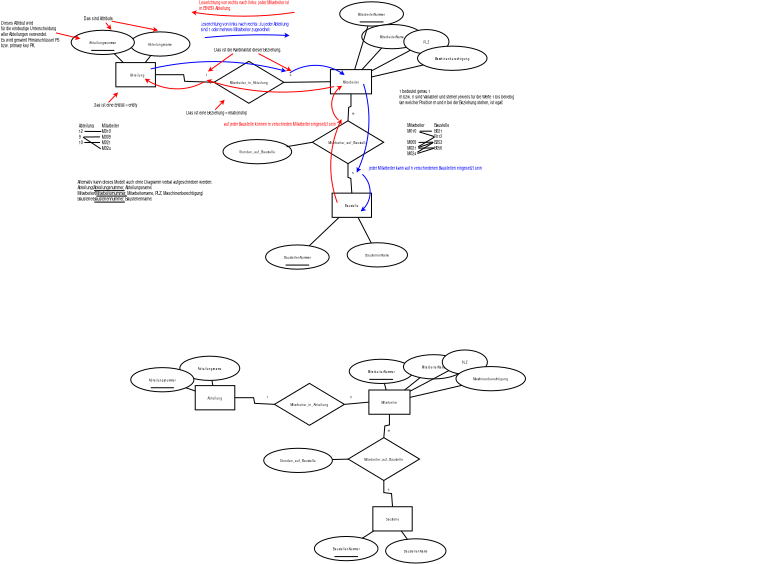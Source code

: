 <?xml version="1.0" encoding="UTF-8"?>
<dia:diagram xmlns:dia="http://www.lysator.liu.se/~alla/dia/">
  <dia:layer name="Hintergrund" visible="true" active="true">
    <dia:object type="ER - Entity" version="0" id="O0">
      <dia:attribute name="obj_pos">
        <dia:point val="3.29,3.019"/>
      </dia:attribute>
      <dia:attribute name="obj_bb">
        <dia:rectangle val="3.29,3.019;5.27,4.231"/>
      </dia:attribute>
      <dia:attribute name="elem_corner">
        <dia:point val="3.29,3.019"/>
      </dia:attribute>
      <dia:attribute name="elem_width">
        <dia:real val="1.98"/>
      </dia:attribute>
      <dia:attribute name="elem_height">
        <dia:real val="1.212"/>
      </dia:attribute>
      <dia:attribute name="border_width">
        <dia:real val="0"/>
      </dia:attribute>
      <dia:attribute name="border_color">
        <dia:color val="#000000"/>
      </dia:attribute>
      <dia:attribute name="inner_color">
        <dia:color val="#ffffff"/>
      </dia:attribute>
      <dia:attribute name="name">
        <dia:string>#Abteilung#</dia:string>
      </dia:attribute>
      <dia:attribute name="weak">
        <dia:boolean val="false"/>
      </dia:attribute>
      <dia:attribute name="associative">
        <dia:boolean val="false"/>
      </dia:attribute>
      <dia:attribute name="font">
        <dia:font family="Arial Narrow" style="0" name="Courier"/>
      </dia:attribute>
      <dia:attribute name="font_height">
        <dia:real val="0.212"/>
      </dia:attribute>
    </dia:object>
    <dia:object type="Standard - Text" version="1" id="O1">
      <dia:attribute name="obj_pos">
        <dia:point val="2.175,5.222"/>
      </dia:attribute>
      <dia:attribute name="obj_bb">
        <dia:rectangle val="2.175,5.012;4.373,5.274"/>
      </dia:attribute>
      <dia:attribute name="text">
        <dia:composite type="text">
          <dia:attribute name="string">
            <dia:string>#Das ist eine Entität = entity#</dia:string>
          </dia:attribute>
          <dia:attribute name="font">
            <dia:font family="Arial Narrow" style="0" name="Courier"/>
          </dia:attribute>
          <dia:attribute name="height">
            <dia:real val="0.282"/>
          </dia:attribute>
          <dia:attribute name="pos">
            <dia:point val="2.175,5.222"/>
          </dia:attribute>
          <dia:attribute name="color">
            <dia:color val="#000000"/>
          </dia:attribute>
          <dia:attribute name="alignment">
            <dia:enum val="0"/>
          </dia:attribute>
        </dia:composite>
      </dia:attribute>
      <dia:attribute name="valign">
        <dia:enum val="3"/>
      </dia:attribute>
    </dia:object>
    <dia:object type="Standard - Line" version="0" id="O2">
      <dia:attribute name="obj_pos">
        <dia:point val="2.921,5.011"/>
      </dia:attribute>
      <dia:attribute name="obj_bb">
        <dia:rectangle val="2.9,4.5;3.406,5.032"/>
      </dia:attribute>
      <dia:attribute name="conn_endpoints">
        <dia:point val="2.921,5.011"/>
        <dia:point val="3.383,4.525"/>
      </dia:attribute>
      <dia:attribute name="numcp">
        <dia:int val="1"/>
      </dia:attribute>
      <dia:attribute name="line_color">
        <dia:color val="#ff0000"/>
      </dia:attribute>
      <dia:attribute name="line_width">
        <dia:real val="0.03"/>
      </dia:attribute>
      <dia:attribute name="end_arrow">
        <dia:enum val="22"/>
      </dia:attribute>
      <dia:attribute name="end_arrow_length">
        <dia:real val="0.15"/>
      </dia:attribute>
      <dia:attribute name="end_arrow_width">
        <dia:real val="0.15"/>
      </dia:attribute>
    </dia:object>
    <dia:object type="ER - Attribute" version="0" id="O3">
      <dia:attribute name="obj_pos">
        <dia:point val="3.998,1.483"/>
      </dia:attribute>
      <dia:attribute name="obj_bb">
        <dia:rectangle val="3.998,1.483;6.998,2.695"/>
      </dia:attribute>
      <dia:attribute name="elem_corner">
        <dia:point val="3.998,1.483"/>
      </dia:attribute>
      <dia:attribute name="elem_width">
        <dia:real val="3"/>
      </dia:attribute>
      <dia:attribute name="elem_height">
        <dia:real val="1.212"/>
      </dia:attribute>
      <dia:attribute name="border_width">
        <dia:real val="0"/>
      </dia:attribute>
      <dia:attribute name="border_color">
        <dia:color val="#000000"/>
      </dia:attribute>
      <dia:attribute name="inner_color">
        <dia:color val="#ffffff"/>
      </dia:attribute>
      <dia:attribute name="name">
        <dia:string>#Abteilungsname#</dia:string>
      </dia:attribute>
      <dia:attribute name="key">
        <dia:boolean val="false"/>
      </dia:attribute>
      <dia:attribute name="weak_key">
        <dia:boolean val="false"/>
      </dia:attribute>
      <dia:attribute name="derived">
        <dia:boolean val="false"/>
      </dia:attribute>
      <dia:attribute name="multivalued">
        <dia:boolean val="false"/>
      </dia:attribute>
      <dia:attribute name="font">
        <dia:font family="Arial Narrow" style="0" name="Courier"/>
      </dia:attribute>
      <dia:attribute name="font_height">
        <dia:real val="0.212"/>
      </dia:attribute>
    </dia:object>
    <dia:object type="ER - Attribute" version="0" id="O4">
      <dia:attribute name="obj_pos">
        <dia:point val="1.057,1.404"/>
      </dia:attribute>
      <dia:attribute name="obj_bb">
        <dia:rectangle val="1.057,1.404;4.227,2.616"/>
      </dia:attribute>
      <dia:attribute name="elem_corner">
        <dia:point val="1.057,1.404"/>
      </dia:attribute>
      <dia:attribute name="elem_width">
        <dia:real val="3.17"/>
      </dia:attribute>
      <dia:attribute name="elem_height">
        <dia:real val="1.212"/>
      </dia:attribute>
      <dia:attribute name="border_width">
        <dia:real val="0"/>
      </dia:attribute>
      <dia:attribute name="border_color">
        <dia:color val="#000000"/>
      </dia:attribute>
      <dia:attribute name="inner_color">
        <dia:color val="#ffffff"/>
      </dia:attribute>
      <dia:attribute name="name">
        <dia:string>#Abteilungsnummer#</dia:string>
      </dia:attribute>
      <dia:attribute name="key">
        <dia:boolean val="true"/>
      </dia:attribute>
      <dia:attribute name="weak_key">
        <dia:boolean val="false"/>
      </dia:attribute>
      <dia:attribute name="derived">
        <dia:boolean val="false"/>
      </dia:attribute>
      <dia:attribute name="multivalued">
        <dia:boolean val="false"/>
      </dia:attribute>
      <dia:attribute name="font">
        <dia:font family="Arial Narrow" style="0" name="Courier"/>
      </dia:attribute>
      <dia:attribute name="font_height">
        <dia:real val="0.212"/>
      </dia:attribute>
    </dia:object>
    <dia:object type="Standard - Line" version="0" id="O5">
      <dia:attribute name="obj_pos">
        <dia:point val="3.215,2.575"/>
      </dia:attribute>
      <dia:attribute name="obj_bb">
        <dia:rectangle val="3.215,2.575;3.665,3.019"/>
      </dia:attribute>
      <dia:attribute name="conn_endpoints">
        <dia:point val="3.215,2.575"/>
        <dia:point val="3.665,3.019"/>
      </dia:attribute>
      <dia:attribute name="numcp">
        <dia:int val="1"/>
      </dia:attribute>
      <dia:attribute name="line_width">
        <dia:real val="0"/>
      </dia:attribute>
      <dia:connections>
        <dia:connection handle="0" to="O4" connection="8"/>
        <dia:connection handle="1" to="O0" connection="8"/>
      </dia:connections>
    </dia:object>
    <dia:object type="Standard - Line" version="0" id="O6">
      <dia:attribute name="obj_pos">
        <dia:point val="5.041,2.666"/>
      </dia:attribute>
      <dia:attribute name="obj_bb">
        <dia:rectangle val="4.759,2.666;5.041,3.022"/>
      </dia:attribute>
      <dia:attribute name="conn_endpoints">
        <dia:point val="5.041,2.666"/>
        <dia:point val="4.759,3.022"/>
      </dia:attribute>
      <dia:attribute name="numcp">
        <dia:int val="1"/>
      </dia:attribute>
      <dia:attribute name="line_width">
        <dia:real val="0"/>
      </dia:attribute>
      <dia:connections>
        <dia:connection handle="0" to="O3" connection="8"/>
        <dia:connection handle="1" to="O0" connection="8"/>
      </dia:connections>
    </dia:object>
    <dia:object type="Standard - Text" version="1" id="O7">
      <dia:attribute name="obj_pos">
        <dia:point val="1.683,0.902"/>
      </dia:attribute>
      <dia:attribute name="obj_bb">
        <dia:rectangle val="1.683,0.692;3.143,0.954"/>
      </dia:attribute>
      <dia:attribute name="text">
        <dia:composite type="text">
          <dia:attribute name="string">
            <dia:string>#Das sind Attribute#</dia:string>
          </dia:attribute>
          <dia:attribute name="font">
            <dia:font family="Arial Narrow" style="0" name="Courier"/>
          </dia:attribute>
          <dia:attribute name="height">
            <dia:real val="0.282"/>
          </dia:attribute>
          <dia:attribute name="pos">
            <dia:point val="1.683,0.902"/>
          </dia:attribute>
          <dia:attribute name="color">
            <dia:color val="#000000"/>
          </dia:attribute>
          <dia:attribute name="alignment">
            <dia:enum val="0"/>
          </dia:attribute>
        </dia:composite>
      </dia:attribute>
      <dia:attribute name="valign">
        <dia:enum val="3"/>
      </dia:attribute>
    </dia:object>
    <dia:object type="Standard - Line" version="0" id="O8">
      <dia:attribute name="obj_pos">
        <dia:point val="2.785,1.023"/>
      </dia:attribute>
      <dia:attribute name="obj_bb">
        <dia:rectangle val="2.764,1.002;3.071,1.39"/>
      </dia:attribute>
      <dia:attribute name="conn_endpoints">
        <dia:point val="2.785,1.023"/>
        <dia:point val="3.05,1.364"/>
      </dia:attribute>
      <dia:attribute name="numcp">
        <dia:int val="1"/>
      </dia:attribute>
      <dia:attribute name="line_color">
        <dia:color val="#ff0000"/>
      </dia:attribute>
      <dia:attribute name="line_width">
        <dia:real val="0.03"/>
      </dia:attribute>
      <dia:attribute name="end_arrow">
        <dia:enum val="22"/>
      </dia:attribute>
      <dia:attribute name="end_arrow_length">
        <dia:real val="0.15"/>
      </dia:attribute>
      <dia:attribute name="end_arrow_width">
        <dia:real val="0.15"/>
      </dia:attribute>
    </dia:object>
    <dia:object type="Standard - Line" version="0" id="O9">
      <dia:attribute name="obj_pos">
        <dia:point val="3.082,0.947"/>
      </dia:attribute>
      <dia:attribute name="obj_bb">
        <dia:rectangle val="3.064,0.929;5.41,1.475"/>
      </dia:attribute>
      <dia:attribute name="conn_endpoints">
        <dia:point val="3.082,0.947"/>
        <dia:point val="5.377,1.404"/>
      </dia:attribute>
      <dia:attribute name="numcp">
        <dia:int val="1"/>
      </dia:attribute>
      <dia:attribute name="line_color">
        <dia:color val="#ff0000"/>
      </dia:attribute>
      <dia:attribute name="line_width">
        <dia:real val="0.03"/>
      </dia:attribute>
      <dia:attribute name="end_arrow">
        <dia:enum val="22"/>
      </dia:attribute>
      <dia:attribute name="end_arrow_length">
        <dia:real val="0.15"/>
      </dia:attribute>
      <dia:attribute name="end_arrow_width">
        <dia:real val="0.15"/>
      </dia:attribute>
    </dia:object>
    <dia:object type="ER - Entity" version="0" id="O10">
      <dia:attribute name="obj_pos">
        <dia:point val="14.018,3.37"/>
      </dia:attribute>
      <dia:attribute name="obj_bb">
        <dia:rectangle val="14.018,3.37;16.078,4.581"/>
      </dia:attribute>
      <dia:attribute name="elem_corner">
        <dia:point val="14.018,3.37"/>
      </dia:attribute>
      <dia:attribute name="elem_width">
        <dia:real val="2.06"/>
      </dia:attribute>
      <dia:attribute name="elem_height">
        <dia:real val="1.212"/>
      </dia:attribute>
      <dia:attribute name="border_width">
        <dia:real val="0"/>
      </dia:attribute>
      <dia:attribute name="border_color">
        <dia:color val="#000000"/>
      </dia:attribute>
      <dia:attribute name="inner_color">
        <dia:color val="#ffffff"/>
      </dia:attribute>
      <dia:attribute name="name">
        <dia:string>#Mitarbeiter#</dia:string>
      </dia:attribute>
      <dia:attribute name="weak">
        <dia:boolean val="false"/>
      </dia:attribute>
      <dia:attribute name="associative">
        <dia:boolean val="false"/>
      </dia:attribute>
      <dia:attribute name="font">
        <dia:font family="Arial Narrow" style="0" name="Courier"/>
      </dia:attribute>
      <dia:attribute name="font_height">
        <dia:real val="0.212"/>
      </dia:attribute>
    </dia:object>
    <dia:object type="ER - Attribute" version="0" id="O11">
      <dia:attribute name="obj_pos">
        <dia:point val="14.483,-0.02"/>
      </dia:attribute>
      <dia:attribute name="obj_bb">
        <dia:rectangle val="14.483,-0.02;17.676,1.191"/>
      </dia:attribute>
      <dia:attribute name="elem_corner">
        <dia:point val="14.483,-0.02"/>
      </dia:attribute>
      <dia:attribute name="elem_width">
        <dia:real val="3.192"/>
      </dia:attribute>
      <dia:attribute name="elem_height">
        <dia:real val="1.212"/>
      </dia:attribute>
      <dia:attribute name="border_width">
        <dia:real val="0"/>
      </dia:attribute>
      <dia:attribute name="border_color">
        <dia:color val="#000000"/>
      </dia:attribute>
      <dia:attribute name="inner_color">
        <dia:color val="#ffffff"/>
      </dia:attribute>
      <dia:attribute name="name">
        <dia:string>#MitarbeiterNummer#</dia:string>
      </dia:attribute>
      <dia:attribute name="key">
        <dia:boolean val="true"/>
      </dia:attribute>
      <dia:attribute name="weak_key">
        <dia:boolean val="false"/>
      </dia:attribute>
      <dia:attribute name="derived">
        <dia:boolean val="false"/>
      </dia:attribute>
      <dia:attribute name="multivalued">
        <dia:boolean val="false"/>
      </dia:attribute>
      <dia:attribute name="font">
        <dia:font family="Arial Narrow" style="0" name="Courier"/>
      </dia:attribute>
      <dia:attribute name="font_height">
        <dia:real val="0.212"/>
      </dia:attribute>
    </dia:object>
    <dia:object type="ER - Attribute" version="0" id="O12">
      <dia:attribute name="obj_pos">
        <dia:point val="15.585,1.115"/>
      </dia:attribute>
      <dia:attribute name="obj_bb">
        <dia:rectangle val="15.585,1.115;18.615,2.327"/>
      </dia:attribute>
      <dia:attribute name="elem_corner">
        <dia:point val="15.585,1.115"/>
      </dia:attribute>
      <dia:attribute name="elem_width">
        <dia:real val="3.03"/>
      </dia:attribute>
      <dia:attribute name="elem_height">
        <dia:real val="1.212"/>
      </dia:attribute>
      <dia:attribute name="border_width">
        <dia:real val="0"/>
      </dia:attribute>
      <dia:attribute name="border_color">
        <dia:color val="#000000"/>
      </dia:attribute>
      <dia:attribute name="inner_color">
        <dia:color val="#ffffff"/>
      </dia:attribute>
      <dia:attribute name="name">
        <dia:string>#MitarbeiterName#</dia:string>
      </dia:attribute>
      <dia:attribute name="key">
        <dia:boolean val="false"/>
      </dia:attribute>
      <dia:attribute name="weak_key">
        <dia:boolean val="false"/>
      </dia:attribute>
      <dia:attribute name="derived">
        <dia:boolean val="false"/>
      </dia:attribute>
      <dia:attribute name="multivalued">
        <dia:boolean val="false"/>
      </dia:attribute>
      <dia:attribute name="font">
        <dia:font family="Arial Narrow" style="0" name="Courier"/>
      </dia:attribute>
      <dia:attribute name="font_height">
        <dia:real val="0.212"/>
      </dia:attribute>
    </dia:object>
    <dia:object type="ER - Attribute" version="0" id="O13">
      <dia:attribute name="obj_pos">
        <dia:point val="17.689,1.368"/>
      </dia:attribute>
      <dia:attribute name="obj_bb">
        <dia:rectangle val="17.689,1.368;19.944,2.579"/>
      </dia:attribute>
      <dia:attribute name="elem_corner">
        <dia:point val="17.689,1.368"/>
      </dia:attribute>
      <dia:attribute name="elem_width">
        <dia:real val="2.255"/>
      </dia:attribute>
      <dia:attribute name="elem_height">
        <dia:real val="1.212"/>
      </dia:attribute>
      <dia:attribute name="border_width">
        <dia:real val="0"/>
      </dia:attribute>
      <dia:attribute name="border_color">
        <dia:color val="#000000"/>
      </dia:attribute>
      <dia:attribute name="inner_color">
        <dia:color val="#ffffff"/>
      </dia:attribute>
      <dia:attribute name="name">
        <dia:string>#PLZ#</dia:string>
      </dia:attribute>
      <dia:attribute name="key">
        <dia:boolean val="false"/>
      </dia:attribute>
      <dia:attribute name="weak_key">
        <dia:boolean val="false"/>
      </dia:attribute>
      <dia:attribute name="derived">
        <dia:boolean val="false"/>
      </dia:attribute>
      <dia:attribute name="multivalued">
        <dia:boolean val="false"/>
      </dia:attribute>
      <dia:attribute name="font">
        <dia:font family="Arial Narrow" style="0" name="Courier"/>
      </dia:attribute>
      <dia:attribute name="font_height">
        <dia:real val="0.212"/>
      </dia:attribute>
    </dia:object>
    <dia:object type="ER - Attribute" version="0" id="O14">
      <dia:attribute name="obj_pos">
        <dia:point val="18.373,2.196"/>
      </dia:attribute>
      <dia:attribute name="obj_bb">
        <dia:rectangle val="18.373,2.196;21.854,3.408"/>
      </dia:attribute>
      <dia:attribute name="elem_corner">
        <dia:point val="18.373,2.196"/>
      </dia:attribute>
      <dia:attribute name="elem_width">
        <dia:real val="3.48"/>
      </dia:attribute>
      <dia:attribute name="elem_height">
        <dia:real val="1.212"/>
      </dia:attribute>
      <dia:attribute name="border_width">
        <dia:real val="0"/>
      </dia:attribute>
      <dia:attribute name="border_color">
        <dia:color val="#000000"/>
      </dia:attribute>
      <dia:attribute name="inner_color">
        <dia:color val="#ffffff"/>
      </dia:attribute>
      <dia:attribute name="name">
        <dia:string>#Maschinenberechtigung#</dia:string>
      </dia:attribute>
      <dia:attribute name="key">
        <dia:boolean val="false"/>
      </dia:attribute>
      <dia:attribute name="weak_key">
        <dia:boolean val="false"/>
      </dia:attribute>
      <dia:attribute name="derived">
        <dia:boolean val="false"/>
      </dia:attribute>
      <dia:attribute name="multivalued">
        <dia:boolean val="false"/>
      </dia:attribute>
      <dia:attribute name="font">
        <dia:font family="Arial Narrow" style="0" name="Courier"/>
      </dia:attribute>
      <dia:attribute name="font_height">
        <dia:real val="0.212"/>
      </dia:attribute>
    </dia:object>
    <dia:object type="Standard - Line" version="0" id="O15">
      <dia:attribute name="obj_pos">
        <dia:point val="15.897,1.185"/>
      </dia:attribute>
      <dia:attribute name="obj_bb">
        <dia:rectangle val="15.232,1.185;15.897,3.371"/>
      </dia:attribute>
      <dia:attribute name="conn_endpoints">
        <dia:point val="15.897,1.185"/>
        <dia:point val="15.232,3.371"/>
      </dia:attribute>
      <dia:attribute name="numcp">
        <dia:int val="1"/>
      </dia:attribute>
      <dia:attribute name="line_width">
        <dia:real val="0"/>
      </dia:attribute>
      <dia:connections>
        <dia:connection handle="0" to="O11" connection="8"/>
        <dia:connection handle="1" to="O10" connection="8"/>
      </dia:connections>
    </dia:object>
    <dia:object type="Standard - Line" version="0" id="O16">
      <dia:attribute name="obj_pos">
        <dia:point val="16.582,2.29"/>
      </dia:attribute>
      <dia:attribute name="obj_bb">
        <dia:rectangle val="15.6,2.29;16.582,3.369"/>
      </dia:attribute>
      <dia:attribute name="conn_endpoints">
        <dia:point val="16.582,2.29"/>
        <dia:point val="15.6,3.369"/>
      </dia:attribute>
      <dia:attribute name="numcp">
        <dia:int val="1"/>
      </dia:attribute>
      <dia:attribute name="line_width">
        <dia:real val="0"/>
      </dia:attribute>
      <dia:connections>
        <dia:connection handle="0" to="O12" connection="8"/>
        <dia:connection handle="1" to="O10" connection="8"/>
      </dia:connections>
    </dia:object>
    <dia:object type="Standard - Line" version="0" id="O17">
      <dia:attribute name="obj_pos">
        <dia:point val="18.018,2.398"/>
      </dia:attribute>
      <dia:attribute name="obj_bb">
        <dia:rectangle val="16.064,2.398;18.018,3.436"/>
      </dia:attribute>
      <dia:attribute name="conn_endpoints">
        <dia:point val="18.018,2.398"/>
        <dia:point val="16.064,3.436"/>
      </dia:attribute>
      <dia:attribute name="numcp">
        <dia:int val="1"/>
      </dia:attribute>
      <dia:attribute name="line_width">
        <dia:real val="0"/>
      </dia:attribute>
      <dia:connections>
        <dia:connection handle="0" to="O13" connection="8"/>
        <dia:connection handle="1" to="O10" connection="8"/>
      </dia:connections>
    </dia:object>
    <dia:object type="Standard - Line" version="0" id="O18">
      <dia:attribute name="obj_pos">
        <dia:point val="18.667,3.137"/>
      </dia:attribute>
      <dia:attribute name="obj_bb">
        <dia:rectangle val="16.078,3.137;18.667,3.737"/>
      </dia:attribute>
      <dia:attribute name="conn_endpoints">
        <dia:point val="18.667,3.137"/>
        <dia:point val="16.078,3.737"/>
      </dia:attribute>
      <dia:attribute name="numcp">
        <dia:int val="1"/>
      </dia:attribute>
      <dia:attribute name="line_width">
        <dia:real val="0"/>
      </dia:attribute>
      <dia:connections>
        <dia:connection handle="0" to="O14" connection="8"/>
        <dia:connection handle="1" to="O10" connection="8"/>
      </dia:connections>
    </dia:object>
    <dia:object type="ER - Entity" version="0" id="O19">
      <dia:attribute name="obj_pos">
        <dia:point val="14.104,9.546"/>
      </dia:attribute>
      <dia:attribute name="obj_bb">
        <dia:rectangle val="14.104,9.546;16.076,10.758"/>
      </dia:attribute>
      <dia:attribute name="elem_corner">
        <dia:point val="14.104,9.546"/>
      </dia:attribute>
      <dia:attribute name="elem_width">
        <dia:real val="1.972"/>
      </dia:attribute>
      <dia:attribute name="elem_height">
        <dia:real val="1.212"/>
      </dia:attribute>
      <dia:attribute name="border_width">
        <dia:real val="0"/>
      </dia:attribute>
      <dia:attribute name="border_color">
        <dia:color val="#000000"/>
      </dia:attribute>
      <dia:attribute name="inner_color">
        <dia:color val="#ffffff"/>
      </dia:attribute>
      <dia:attribute name="name">
        <dia:string>#Baustelle#</dia:string>
      </dia:attribute>
      <dia:attribute name="weak">
        <dia:boolean val="false"/>
      </dia:attribute>
      <dia:attribute name="associative">
        <dia:boolean val="false"/>
      </dia:attribute>
      <dia:attribute name="font">
        <dia:font family="Arial Narrow" style="0" name="Courier"/>
      </dia:attribute>
      <dia:attribute name="font_height">
        <dia:real val="0.212"/>
      </dia:attribute>
    </dia:object>
    <dia:object type="ER - Attribute" version="0" id="O20">
      <dia:attribute name="obj_pos">
        <dia:point val="14.857,12.027"/>
      </dia:attribute>
      <dia:attribute name="obj_bb">
        <dia:rectangle val="14.857,12.027;17.877,13.238"/>
      </dia:attribute>
      <dia:attribute name="elem_corner">
        <dia:point val="14.857,12.027"/>
      </dia:attribute>
      <dia:attribute name="elem_width">
        <dia:real val="3.02"/>
      </dia:attribute>
      <dia:attribute name="elem_height">
        <dia:real val="1.212"/>
      </dia:attribute>
      <dia:attribute name="border_width">
        <dia:real val="0"/>
      </dia:attribute>
      <dia:attribute name="border_color">
        <dia:color val="#000000"/>
      </dia:attribute>
      <dia:attribute name="inner_color">
        <dia:color val="#ffffff"/>
      </dia:attribute>
      <dia:attribute name="name">
        <dia:string>#BaustellenName#</dia:string>
      </dia:attribute>
      <dia:attribute name="key">
        <dia:boolean val="false"/>
      </dia:attribute>
      <dia:attribute name="weak_key">
        <dia:boolean val="false"/>
      </dia:attribute>
      <dia:attribute name="derived">
        <dia:boolean val="false"/>
      </dia:attribute>
      <dia:attribute name="multivalued">
        <dia:boolean val="false"/>
      </dia:attribute>
      <dia:attribute name="font">
        <dia:font family="Arial Narrow" style="0" name="Courier"/>
      </dia:attribute>
      <dia:attribute name="font_height">
        <dia:real val="0.212"/>
      </dia:attribute>
    </dia:object>
    <dia:object type="ER - Attribute" version="0" id="O21">
      <dia:attribute name="obj_pos">
        <dia:point val="10.777,12.137"/>
      </dia:attribute>
      <dia:attribute name="obj_bb">
        <dia:rectangle val="10.777,12.137;13.96,13.349"/>
      </dia:attribute>
      <dia:attribute name="elem_corner">
        <dia:point val="10.777,12.137"/>
      </dia:attribute>
      <dia:attribute name="elem_width">
        <dia:real val="3.183"/>
      </dia:attribute>
      <dia:attribute name="elem_height">
        <dia:real val="1.212"/>
      </dia:attribute>
      <dia:attribute name="border_width">
        <dia:real val="0"/>
      </dia:attribute>
      <dia:attribute name="border_color">
        <dia:color val="#000000"/>
      </dia:attribute>
      <dia:attribute name="inner_color">
        <dia:color val="#ffffff"/>
      </dia:attribute>
      <dia:attribute name="name">
        <dia:string>#BaustellenNummer#</dia:string>
      </dia:attribute>
      <dia:attribute name="key">
        <dia:boolean val="true"/>
      </dia:attribute>
      <dia:attribute name="weak_key">
        <dia:boolean val="false"/>
      </dia:attribute>
      <dia:attribute name="derived">
        <dia:boolean val="false"/>
      </dia:attribute>
      <dia:attribute name="multivalued">
        <dia:boolean val="false"/>
      </dia:attribute>
      <dia:attribute name="font">
        <dia:font family="Arial Narrow" style="0" name="Courier"/>
      </dia:attribute>
      <dia:attribute name="font_height">
        <dia:real val="0.212"/>
      </dia:attribute>
    </dia:object>
    <dia:object type="Standard - Line" version="0" id="O22">
      <dia:attribute name="obj_pos">
        <dia:point val="12.959,12.181"/>
      </dia:attribute>
      <dia:attribute name="obj_bb">
        <dia:rectangle val="12.959,10.757;14.454,12.181"/>
      </dia:attribute>
      <dia:attribute name="conn_endpoints">
        <dia:point val="12.959,12.181"/>
        <dia:point val="14.454,10.757"/>
      </dia:attribute>
      <dia:attribute name="numcp">
        <dia:int val="1"/>
      </dia:attribute>
      <dia:attribute name="line_width">
        <dia:real val="0"/>
      </dia:attribute>
      <dia:connections>
        <dia:connection handle="0" to="O21" connection="8"/>
        <dia:connection handle="1" to="O19" connection="8"/>
      </dia:connections>
    </dia:object>
    <dia:object type="Standard - Line" version="0" id="O23">
      <dia:attribute name="obj_pos">
        <dia:point val="16.062,12.04"/>
      </dia:attribute>
      <dia:attribute name="obj_bb">
        <dia:rectangle val="15.402,10.758;16.062,12.04"/>
      </dia:attribute>
      <dia:attribute name="conn_endpoints">
        <dia:point val="16.062,12.04"/>
        <dia:point val="15.402,10.758"/>
      </dia:attribute>
      <dia:attribute name="numcp">
        <dia:int val="1"/>
      </dia:attribute>
      <dia:attribute name="line_width">
        <dia:real val="0"/>
      </dia:attribute>
      <dia:connections>
        <dia:connection handle="0" to="O20" connection="8"/>
        <dia:connection handle="1" to="O19" connection="8"/>
      </dia:connections>
    </dia:object>
    <dia:object type="ER - Relationship" version="0" id="O24">
      <dia:attribute name="obj_pos">
        <dia:point val="8.193,2.956"/>
      </dia:attribute>
      <dia:attribute name="obj_bb">
        <dia:rectangle val="7.815,2.956;12.073,5.057"/>
      </dia:attribute>
      <dia:attribute name="elem_corner">
        <dia:point val="8.193,2.956"/>
      </dia:attribute>
      <dia:attribute name="elem_width">
        <dia:real val="3.502"/>
      </dia:attribute>
      <dia:attribute name="elem_height">
        <dia:real val="2.101"/>
      </dia:attribute>
      <dia:attribute name="border_width">
        <dia:real val="0"/>
      </dia:attribute>
      <dia:attribute name="border_color">
        <dia:color val="#000000"/>
      </dia:attribute>
      <dia:attribute name="inner_color">
        <dia:color val="#ffffff"/>
      </dia:attribute>
      <dia:attribute name="name">
        <dia:string>#Mitarbeiter_in_Abteilung#</dia:string>
      </dia:attribute>
      <dia:attribute name="left_card">
        <dia:string>#1#</dia:string>
      </dia:attribute>
      <dia:attribute name="right_card">
        <dia:string>#n#</dia:string>
      </dia:attribute>
      <dia:attribute name="identifying">
        <dia:boolean val="false"/>
      </dia:attribute>
      <dia:attribute name="rotated">
        <dia:boolean val="false"/>
      </dia:attribute>
      <dia:attribute name="font">
        <dia:font family="Arial Narrow" style="0" name="Courier"/>
      </dia:attribute>
      <dia:attribute name="font_height">
        <dia:real val="0.212"/>
      </dia:attribute>
    </dia:object>
    <dia:object type="Standard - Line" version="0" id="O25">
      <dia:attribute name="obj_pos">
        <dia:point val="11.695,4.007"/>
      </dia:attribute>
      <dia:attribute name="obj_bb">
        <dia:rectangle val="11.695,3.976;14.018,4.007"/>
      </dia:attribute>
      <dia:attribute name="conn_endpoints">
        <dia:point val="11.695,4.007"/>
        <dia:point val="14.018,3.976"/>
      </dia:attribute>
      <dia:attribute name="numcp">
        <dia:int val="1"/>
      </dia:attribute>
      <dia:attribute name="line_width">
        <dia:real val="0"/>
      </dia:attribute>
      <dia:connections>
        <dia:connection handle="0" to="O24" connection="4"/>
        <dia:connection handle="1" to="O10" connection="3"/>
      </dia:connections>
    </dia:object>
    <dia:object type="Standard - ZigZagLine" version="1" id="O26">
      <dia:attribute name="obj_pos">
        <dia:point val="5.27,3.625"/>
      </dia:attribute>
      <dia:attribute name="obj_bb">
        <dia:rectangle val="5.27,3.625;8.193,4.007"/>
      </dia:attribute>
      <dia:attribute name="orth_points">
        <dia:point val="5.27,3.625"/>
        <dia:point val="6.732,3.625"/>
        <dia:point val="6.732,4.007"/>
        <dia:point val="8.193,4.007"/>
      </dia:attribute>
      <dia:attribute name="orth_orient">
        <dia:enum val="0"/>
        <dia:enum val="1"/>
        <dia:enum val="0"/>
      </dia:attribute>
      <dia:attribute name="autorouting">
        <dia:boolean val="true"/>
      </dia:attribute>
      <dia:attribute name="line_width">
        <dia:real val="0"/>
      </dia:attribute>
      <dia:attribute name="corner_radius">
        <dia:real val="0.05"/>
      </dia:attribute>
      <dia:connections>
        <dia:connection handle="0" to="O0" connection="4"/>
        <dia:connection handle="1" to="O24" connection="0"/>
      </dia:connections>
    </dia:object>
    <dia:object type="Standard - Text" version="1" id="O27">
      <dia:attribute name="obj_pos">
        <dia:point val="6.811,5.614"/>
      </dia:attribute>
      <dia:attribute name="obj_bb">
        <dia:rectangle val="6.811,5.404;9.854,5.667"/>
      </dia:attribute>
      <dia:attribute name="text">
        <dia:composite type="text">
          <dia:attribute name="string">
            <dia:string>#Das ist eine Beziehung = relationship#</dia:string>
          </dia:attribute>
          <dia:attribute name="font">
            <dia:font family="Arial Narrow" style="0" name="Courier"/>
          </dia:attribute>
          <dia:attribute name="height">
            <dia:real val="0.282"/>
          </dia:attribute>
          <dia:attribute name="pos">
            <dia:point val="6.811,5.614"/>
          </dia:attribute>
          <dia:attribute name="color">
            <dia:color val="#000000"/>
          </dia:attribute>
          <dia:attribute name="alignment">
            <dia:enum val="0"/>
          </dia:attribute>
        </dia:composite>
      </dia:attribute>
      <dia:attribute name="valign">
        <dia:enum val="3"/>
      </dia:attribute>
    </dia:object>
    <dia:object type="Standard - Line" version="0" id="O28">
      <dia:attribute name="obj_pos">
        <dia:point val="8.255,5.377"/>
      </dia:attribute>
      <dia:attribute name="obj_bb">
        <dia:rectangle val="8.234,4.866;8.74,5.398"/>
      </dia:attribute>
      <dia:attribute name="conn_endpoints">
        <dia:point val="8.255,5.377"/>
        <dia:point val="8.717,4.891"/>
      </dia:attribute>
      <dia:attribute name="numcp">
        <dia:int val="1"/>
      </dia:attribute>
      <dia:attribute name="line_color">
        <dia:color val="#ff0000"/>
      </dia:attribute>
      <dia:attribute name="line_width">
        <dia:real val="0.03"/>
      </dia:attribute>
      <dia:attribute name="end_arrow">
        <dia:enum val="22"/>
      </dia:attribute>
      <dia:attribute name="end_arrow_length">
        <dia:real val="0.15"/>
      </dia:attribute>
      <dia:attribute name="end_arrow_width">
        <dia:real val="0.15"/>
      </dia:attribute>
    </dia:object>
    <dia:object type="Standard - Text" version="1" id="O29">
      <dia:attribute name="obj_pos">
        <dia:point val="17.463,4.537"/>
      </dia:attribute>
      <dia:attribute name="obj_bb">
        <dia:rectangle val="17.463,4.32;23.242,5.167"/>
      </dia:attribute>
      <dia:attribute name="text">
        <dia:composite type="text">
          <dia:attribute name="string">
            <dia:string>#1 bedeutet genau 1
m bzw. n sind Variablen und stehen jeweils für die Werte 1 bis beliebig
(an welcher Position m und n bei der Beziehung stehen, ist egal)#</dia:string>
          </dia:attribute>
          <dia:attribute name="font">
            <dia:font family="Arial Narrow" style="0" name="Courier"/>
          </dia:attribute>
          <dia:attribute name="height">
            <dia:real val="0.282"/>
          </dia:attribute>
          <dia:attribute name="pos">
            <dia:point val="17.463,4.537"/>
          </dia:attribute>
          <dia:attribute name="color">
            <dia:color val="#000000"/>
          </dia:attribute>
          <dia:attribute name="alignment">
            <dia:enum val="0"/>
          </dia:attribute>
        </dia:composite>
      </dia:attribute>
      <dia:attribute name="valign">
        <dia:enum val="3"/>
      </dia:attribute>
    </dia:object>
    <dia:object type="Standard - Arc" version="0" id="O30">
      <dia:attribute name="obj_pos">
        <dia:point val="7.74,1.77"/>
      </dia:attribute>
      <dia:attribute name="obj_bb">
        <dia:rectangle val="7.724,1.545;11.967,1.785"/>
      </dia:attribute>
      <dia:attribute name="conn_endpoints">
        <dia:point val="7.74,1.77"/>
        <dia:point val="11.952,1.664"/>
      </dia:attribute>
      <dia:attribute name="arc_color">
        <dia:color val="#0000ff"/>
      </dia:attribute>
      <dia:attribute name="curve_distance">
        <dia:real val="-0.077"/>
      </dia:attribute>
      <dia:attribute name="line_width">
        <dia:real val="0.03"/>
      </dia:attribute>
      <dia:attribute name="end_arrow">
        <dia:enum val="22"/>
      </dia:attribute>
      <dia:attribute name="end_arrow_length">
        <dia:real val="0.15"/>
      </dia:attribute>
      <dia:attribute name="end_arrow_width">
        <dia:real val="0.15"/>
      </dia:attribute>
    </dia:object>
    <dia:object type="Standard - Arc" version="0" id="O31">
      <dia:attribute name="obj_pos">
        <dia:point val="5.03,3.337"/>
      </dia:attribute>
      <dia:attribute name="obj_bb">
        <dia:rectangle val="5.015,2.953;11.803,3.495"/>
      </dia:attribute>
      <dia:attribute name="conn_endpoints">
        <dia:point val="5.03,3.337"/>
        <dia:point val="11.788,3.447"/>
      </dia:attribute>
      <dia:attribute name="arc_color">
        <dia:color val="#0000ff"/>
      </dia:attribute>
      <dia:attribute name="curve_distance">
        <dia:real val="-0.422"/>
      </dia:attribute>
      <dia:attribute name="line_width">
        <dia:real val="0.03"/>
      </dia:attribute>
      <dia:attribute name="end_arrow">
        <dia:enum val="22"/>
      </dia:attribute>
      <dia:attribute name="end_arrow_length">
        <dia:real val="0.15"/>
      </dia:attribute>
      <dia:attribute name="end_arrow_width">
        <dia:real val="0.15"/>
      </dia:attribute>
    </dia:object>
    <dia:object type="Standard - Arc" version="0" id="O32">
      <dia:attribute name="obj_pos">
        <dia:point val="11.989,3.529"/>
      </dia:attribute>
      <dia:attribute name="obj_bb">
        <dia:rectangle val="11.974,3.142;14.724,3.646"/>
      </dia:attribute>
      <dia:attribute name="conn_endpoints">
        <dia:point val="11.989,3.529"/>
        <dia:point val="14.709,3.63"/>
      </dia:attribute>
      <dia:attribute name="arc_color">
        <dia:color val="#0000ff"/>
      </dia:attribute>
      <dia:attribute name="curve_distance">
        <dia:real val="-0.422"/>
      </dia:attribute>
      <dia:attribute name="line_width">
        <dia:real val="0.03"/>
      </dia:attribute>
      <dia:attribute name="end_arrow">
        <dia:enum val="22"/>
      </dia:attribute>
      <dia:attribute name="end_arrow_length">
        <dia:real val="0.15"/>
      </dia:attribute>
      <dia:attribute name="end_arrow_width">
        <dia:real val="0.15"/>
      </dia:attribute>
    </dia:object>
    <dia:object type="Standard - Arc" version="0" id="O33">
      <dia:attribute name="obj_pos">
        <dia:point val="14.207,4.218"/>
      </dia:attribute>
      <dia:attribute name="obj_bb">
        <dia:rectangle val="7.83,3.864;14.223,4.51"/>
      </dia:attribute>
      <dia:attribute name="conn_endpoints">
        <dia:point val="14.207,4.218"/>
        <dia:point val="7.846,3.9"/>
      </dia:attribute>
      <dia:attribute name="arc_color">
        <dia:color val="#ff0000"/>
      </dia:attribute>
      <dia:attribute name="curve_distance">
        <dia:real val="-0.422"/>
      </dia:attribute>
      <dia:attribute name="line_width">
        <dia:real val="0.03"/>
      </dia:attribute>
      <dia:attribute name="end_arrow">
        <dia:enum val="22"/>
      </dia:attribute>
      <dia:attribute name="end_arrow_length">
        <dia:real val="0.15"/>
      </dia:attribute>
      <dia:attribute name="end_arrow_width">
        <dia:real val="0.15"/>
      </dia:attribute>
    </dia:object>
    <dia:object type="Standard - Arc" version="0" id="O34">
      <dia:attribute name="obj_pos">
        <dia:point val="12.222,0.507"/>
      </dia:attribute>
      <dia:attribute name="obj_bb">
        <dia:rectangle val="7.079,0.424;12.237,0.714"/>
      </dia:attribute>
      <dia:attribute name="conn_endpoints">
        <dia:point val="12.222,0.507"/>
        <dia:point val="7.094,0.497"/>
      </dia:attribute>
      <dia:attribute name="arc_color">
        <dia:color val="#ff0000"/>
      </dia:attribute>
      <dia:attribute name="curve_distance">
        <dia:real val="-0.197"/>
      </dia:attribute>
      <dia:attribute name="line_width">
        <dia:real val="0.03"/>
      </dia:attribute>
      <dia:attribute name="end_arrow">
        <dia:enum val="22"/>
      </dia:attribute>
      <dia:attribute name="end_arrow_length">
        <dia:real val="0.15"/>
      </dia:attribute>
      <dia:attribute name="end_arrow_width">
        <dia:real val="0.15"/>
      </dia:attribute>
    </dia:object>
    <dia:object type="Standard - Arc" version="0" id="O35">
      <dia:attribute name="obj_pos">
        <dia:point val="7.704,3.985"/>
      </dia:attribute>
      <dia:attribute name="obj_bb">
        <dia:rectangle val="4.736,3.817;7.719,4.348"/>
      </dia:attribute>
      <dia:attribute name="conn_endpoints">
        <dia:point val="7.704,3.985"/>
        <dia:point val="4.752,3.832"/>
      </dia:attribute>
      <dia:attribute name="arc_color">
        <dia:color val="#ff0000"/>
      </dia:attribute>
      <dia:attribute name="curve_distance">
        <dia:real val="-0.422"/>
      </dia:attribute>
      <dia:attribute name="line_width">
        <dia:real val="0.03"/>
      </dia:attribute>
      <dia:attribute name="end_arrow">
        <dia:enum val="22"/>
      </dia:attribute>
      <dia:attribute name="end_arrow_length">
        <dia:real val="0.15"/>
      </dia:attribute>
      <dia:attribute name="end_arrow_width">
        <dia:real val="0.15"/>
      </dia:attribute>
    </dia:object>
    <dia:object type="Standard - Text" version="1" id="O36">
      <dia:attribute name="obj_pos">
        <dia:point val="7.46,0.102"/>
      </dia:attribute>
      <dia:attribute name="obj_bb">
        <dia:rectangle val="7.46,-0.108;11.975,0.437"/>
      </dia:attribute>
      <dia:attribute name="text">
        <dia:composite type="text">
          <dia:attribute name="string">
            <dia:string>#Leserichtung von rechts nach links: jeder Mitarbeiter ist
in EINER Abteilung#</dia:string>
          </dia:attribute>
          <dia:attribute name="font">
            <dia:font family="Arial Narrow" style="0" name="Courier"/>
          </dia:attribute>
          <dia:attribute name="height">
            <dia:real val="0.282"/>
          </dia:attribute>
          <dia:attribute name="pos">
            <dia:point val="7.46,0.102"/>
          </dia:attribute>
          <dia:attribute name="color">
            <dia:color val="#ff0000"/>
          </dia:attribute>
          <dia:attribute name="alignment">
            <dia:enum val="0"/>
          </dia:attribute>
        </dia:composite>
      </dia:attribute>
      <dia:attribute name="valign">
        <dia:enum val="3"/>
      </dia:attribute>
    </dia:object>
    <dia:object type="Standard - Text" version="1" id="O37">
      <dia:attribute name="obj_pos">
        <dia:point val="7.528,1.172"/>
      </dia:attribute>
      <dia:attribute name="obj_bb">
        <dia:rectangle val="7.528,0.962;12.0,1.507"/>
      </dia:attribute>
      <dia:attribute name="text">
        <dia:composite type="text">
          <dia:attribute name="string">
            <dia:string>#Leserichtung von links nach rechts: zu jeder Abteilung 
sind 1 oder mehrere Mitarbeiter zugeordnet#</dia:string>
          </dia:attribute>
          <dia:attribute name="font">
            <dia:font family="Arial Narrow" style="0" name="Courier"/>
          </dia:attribute>
          <dia:attribute name="height">
            <dia:real val="0.282"/>
          </dia:attribute>
          <dia:attribute name="pos">
            <dia:point val="7.528,1.172"/>
          </dia:attribute>
          <dia:attribute name="color">
            <dia:color val="#0000ff"/>
          </dia:attribute>
          <dia:attribute name="alignment">
            <dia:enum val="0"/>
          </dia:attribute>
        </dia:composite>
      </dia:attribute>
      <dia:attribute name="valign">
        <dia:enum val="3"/>
      </dia:attribute>
    </dia:object>
    <dia:object type="Standard - Line" version="0" id="O38">
      <dia:attribute name="obj_pos">
        <dia:point val="10.419,2.57"/>
      </dia:attribute>
      <dia:attribute name="obj_bb">
        <dia:rectangle val="10.399,2.55;12.078,3.449"/>
      </dia:attribute>
      <dia:attribute name="conn_endpoints">
        <dia:point val="10.419,2.57"/>
        <dia:point val="12.048,3.428"/>
      </dia:attribute>
      <dia:attribute name="numcp">
        <dia:int val="1"/>
      </dia:attribute>
      <dia:attribute name="line_color">
        <dia:color val="#ff0000"/>
      </dia:attribute>
      <dia:attribute name="line_width">
        <dia:real val="0.03"/>
      </dia:attribute>
      <dia:attribute name="end_arrow">
        <dia:enum val="22"/>
      </dia:attribute>
      <dia:attribute name="end_arrow_length">
        <dia:real val="0.15"/>
      </dia:attribute>
      <dia:attribute name="end_arrow_width">
        <dia:real val="0.15"/>
      </dia:attribute>
    </dia:object>
    <dia:object type="Standard - Line" version="0" id="O39">
      <dia:attribute name="obj_pos">
        <dia:point val="9.147,2.57"/>
      </dia:attribute>
      <dia:attribute name="obj_bb">
        <dia:rectangle val="7.886,2.549;9.168,3.475"/>
      </dia:attribute>
      <dia:attribute name="conn_endpoints">
        <dia:point val="9.147,2.57"/>
        <dia:point val="7.914,3.454"/>
      </dia:attribute>
      <dia:attribute name="numcp">
        <dia:int val="1"/>
      </dia:attribute>
      <dia:attribute name="line_color">
        <dia:color val="#ff0000"/>
      </dia:attribute>
      <dia:attribute name="line_width">
        <dia:real val="0.03"/>
      </dia:attribute>
      <dia:attribute name="end_arrow">
        <dia:enum val="22"/>
      </dia:attribute>
      <dia:attribute name="end_arrow_length">
        <dia:real val="0.15"/>
      </dia:attribute>
      <dia:attribute name="end_arrow_width">
        <dia:real val="0.15"/>
      </dia:attribute>
    </dia:object>
    <dia:object type="Standard - Text" version="1" id="O40">
      <dia:attribute name="obj_pos">
        <dia:point val="8.212,2.464"/>
      </dia:attribute>
      <dia:attribute name="obj_bb">
        <dia:rectangle val="8.212,2.254;11.58,2.516"/>
      </dia:attribute>
      <dia:attribute name="text">
        <dia:composite type="text">
          <dia:attribute name="string">
            <dia:string>#Das ist die Kardinalität dieser Beziehung.#</dia:string>
          </dia:attribute>
          <dia:attribute name="font">
            <dia:font family="Arial Narrow" style="0" name="Courier"/>
          </dia:attribute>
          <dia:attribute name="height">
            <dia:real val="0.282"/>
          </dia:attribute>
          <dia:attribute name="pos">
            <dia:point val="8.212,2.464"/>
          </dia:attribute>
          <dia:attribute name="color">
            <dia:color val="#000000"/>
          </dia:attribute>
          <dia:attribute name="alignment">
            <dia:enum val="0"/>
          </dia:attribute>
        </dia:composite>
      </dia:attribute>
      <dia:attribute name="valign">
        <dia:enum val="3"/>
      </dia:attribute>
    </dia:object>
    <dia:object type="Standard - Text" version="1" id="O41">
      <dia:attribute name="obj_pos">
        <dia:point val="1.438,6.259"/>
      </dia:attribute>
      <dia:attribute name="obj_bb">
        <dia:rectangle val="1.438,6.043;3.514,7.454"/>
      </dia:attribute>
      <dia:attribute name="text">
        <dia:composite type="text">
          <dia:attribute name="string">
            <dia:string>#Abteilung        Mitarbeiter
12                   M010
9                     M009
10                   M021
                       M024#</dia:string>
          </dia:attribute>
          <dia:attribute name="font">
            <dia:font family="Arial Narrow" style="0" name="Courier"/>
          </dia:attribute>
          <dia:attribute name="height">
            <dia:real val="0.282"/>
          </dia:attribute>
          <dia:attribute name="pos">
            <dia:point val="1.438,6.259"/>
          </dia:attribute>
          <dia:attribute name="color">
            <dia:color val="#000000"/>
          </dia:attribute>
          <dia:attribute name="alignment">
            <dia:enum val="0"/>
          </dia:attribute>
        </dia:composite>
      </dia:attribute>
      <dia:attribute name="valign">
        <dia:enum val="3"/>
      </dia:attribute>
    </dia:object>
    <dia:object type="Standard - Line" version="0" id="O42">
      <dia:attribute name="obj_pos">
        <dia:point val="1.72,6.459"/>
      </dia:attribute>
      <dia:attribute name="obj_bb">
        <dia:rectangle val="1.72,6.459;2.558,6.465"/>
      </dia:attribute>
      <dia:attribute name="conn_endpoints">
        <dia:point val="1.72,6.459"/>
        <dia:point val="2.558,6.465"/>
      </dia:attribute>
      <dia:attribute name="numcp">
        <dia:int val="1"/>
      </dia:attribute>
      <dia:attribute name="line_width">
        <dia:real val="0"/>
      </dia:attribute>
    </dia:object>
    <dia:object type="Standard - Line" version="0" id="O43">
      <dia:attribute name="obj_pos">
        <dia:point val="1.67,6.74"/>
      </dia:attribute>
      <dia:attribute name="obj_bb">
        <dia:rectangle val="1.67,6.734;2.495,6.74"/>
      </dia:attribute>
      <dia:attribute name="conn_endpoints">
        <dia:point val="1.67,6.74"/>
        <dia:point val="2.495,6.734"/>
      </dia:attribute>
      <dia:attribute name="numcp">
        <dia:int val="1"/>
      </dia:attribute>
      <dia:attribute name="line_width">
        <dia:real val="0"/>
      </dia:attribute>
    </dia:object>
    <dia:object type="Standard - Line" version="0" id="O44">
      <dia:attribute name="obj_pos">
        <dia:point val="1.714,7.015"/>
      </dia:attribute>
      <dia:attribute name="obj_bb">
        <dia:rectangle val="1.714,7.015;2.495,7.015"/>
      </dia:attribute>
      <dia:attribute name="conn_endpoints">
        <dia:point val="1.714,7.015"/>
        <dia:point val="2.495,7.015"/>
      </dia:attribute>
      <dia:attribute name="numcp">
        <dia:int val="1"/>
      </dia:attribute>
      <dia:attribute name="line_width">
        <dia:real val="0"/>
      </dia:attribute>
    </dia:object>
    <dia:object type="Standard - Line" version="0" id="O45">
      <dia:attribute name="obj_pos">
        <dia:point val="1.651,6.753"/>
      </dia:attribute>
      <dia:attribute name="obj_bb">
        <dia:rectangle val="1.651,6.753;2.533,7.328"/>
      </dia:attribute>
      <dia:attribute name="conn_endpoints">
        <dia:point val="1.651,6.753"/>
        <dia:point val="2.533,7.328"/>
      </dia:attribute>
      <dia:attribute name="numcp">
        <dia:int val="1"/>
      </dia:attribute>
      <dia:attribute name="line_width">
        <dia:real val="0"/>
      </dia:attribute>
    </dia:object>
    <dia:object type="ER - Relationship" version="0" id="O46">
      <dia:attribute name="obj_pos">
        <dia:point val="13.111,5.93"/>
      </dia:attribute>
      <dia:attribute name="obj_bb">
        <dia:rectangle val="13.111,5.418;16.694,8.591"/>
      </dia:attribute>
      <dia:attribute name="elem_corner">
        <dia:point val="13.111,5.93"/>
      </dia:attribute>
      <dia:attribute name="elem_width">
        <dia:real val="3.583"/>
      </dia:attribute>
      <dia:attribute name="elem_height">
        <dia:real val="2.149"/>
      </dia:attribute>
      <dia:attribute name="border_width">
        <dia:real val="0"/>
      </dia:attribute>
      <dia:attribute name="border_color">
        <dia:color val="#000000"/>
      </dia:attribute>
      <dia:attribute name="inner_color">
        <dia:color val="#ffffff"/>
      </dia:attribute>
      <dia:attribute name="name">
        <dia:string>#Mitarbeiter_auf_Baustelle#</dia:string>
      </dia:attribute>
      <dia:attribute name="left_card">
        <dia:string>#m#</dia:string>
      </dia:attribute>
      <dia:attribute name="right_card">
        <dia:string>#n#</dia:string>
      </dia:attribute>
      <dia:attribute name="identifying">
        <dia:boolean val="false"/>
      </dia:attribute>
      <dia:attribute name="rotated">
        <dia:boolean val="true"/>
      </dia:attribute>
      <dia:attribute name="font">
        <dia:font family="Arial Narrow" style="0" name="Courier"/>
      </dia:attribute>
      <dia:attribute name="font_height">
        <dia:real val="0.212"/>
      </dia:attribute>
    </dia:object>
    <dia:object type="Standard - ZigZagLine" version="1" id="O47">
      <dia:attribute name="obj_pos">
        <dia:point val="15.048,4.581"/>
      </dia:attribute>
      <dia:attribute name="obj_bb">
        <dia:rectangle val="14.902,4.581;15.048,5.93"/>
      </dia:attribute>
      <dia:attribute name="orth_points">
        <dia:point val="15.048,4.581"/>
        <dia:point val="15.048,5.255"/>
        <dia:point val="14.902,5.255"/>
        <dia:point val="14.902,5.93"/>
      </dia:attribute>
      <dia:attribute name="orth_orient">
        <dia:enum val="1"/>
        <dia:enum val="0"/>
        <dia:enum val="1"/>
      </dia:attribute>
      <dia:attribute name="autorouting">
        <dia:boolean val="true"/>
      </dia:attribute>
      <dia:attribute name="line_width">
        <dia:real val="0"/>
      </dia:attribute>
      <dia:attribute name="corner_radius">
        <dia:real val="0.05"/>
      </dia:attribute>
      <dia:connections>
        <dia:connection handle="0" to="O10" connection="6"/>
        <dia:connection handle="1" to="O46" connection="2"/>
      </dia:connections>
    </dia:object>
    <dia:object type="Standard - ZigZagLine" version="1" id="O48">
      <dia:attribute name="obj_pos">
        <dia:point val="14.902,8.079"/>
      </dia:attribute>
      <dia:attribute name="obj_bb">
        <dia:rectangle val="14.902,8.079;15.09,9.546"/>
      </dia:attribute>
      <dia:attribute name="orth_points">
        <dia:point val="14.902,8.079"/>
        <dia:point val="14.902,8.812"/>
        <dia:point val="15.09,8.812"/>
        <dia:point val="15.09,9.546"/>
      </dia:attribute>
      <dia:attribute name="orth_orient">
        <dia:enum val="1"/>
        <dia:enum val="0"/>
        <dia:enum val="1"/>
      </dia:attribute>
      <dia:attribute name="autorouting">
        <dia:boolean val="true"/>
      </dia:attribute>
      <dia:attribute name="line_width">
        <dia:real val="0"/>
      </dia:attribute>
      <dia:attribute name="corner_radius">
        <dia:real val="0.05"/>
      </dia:attribute>
      <dia:connections>
        <dia:connection handle="0" to="O46" connection="6"/>
        <dia:connection handle="1" to="O19" connection="8"/>
      </dia:connections>
    </dia:object>
    <dia:object type="Standard - Arc" version="0" id="O49">
      <dia:attribute name="obj_pos">
        <dia:point val="15.672,4.085"/>
      </dia:attribute>
      <dia:attribute name="obj_bb">
        <dia:rectangle val="15.327,4.069;15.959,8.516"/>
      </dia:attribute>
      <dia:attribute name="conn_endpoints">
        <dia:point val="15.672,4.085"/>
        <dia:point val="15.343,8.5"/>
      </dia:attribute>
      <dia:attribute name="arc_color">
        <dia:color val="#0000ff"/>
      </dia:attribute>
      <dia:attribute name="curve_distance">
        <dia:real val="-0.422"/>
      </dia:attribute>
      <dia:attribute name="line_width">
        <dia:real val="0.03"/>
      </dia:attribute>
      <dia:attribute name="end_arrow">
        <dia:enum val="22"/>
      </dia:attribute>
      <dia:attribute name="end_arrow_length">
        <dia:real val="0.15"/>
      </dia:attribute>
      <dia:attribute name="end_arrow_width">
        <dia:real val="0.15"/>
      </dia:attribute>
    </dia:object>
    <dia:object type="Standard - Arc" version="0" id="O50">
      <dia:attribute name="obj_pos">
        <dia:point val="15.618,8.603"/>
      </dia:attribute>
      <dia:attribute name="obj_bb">
        <dia:rectangle val="15.53,8.588;16.019,10.46"/>
      </dia:attribute>
      <dia:attribute name="conn_endpoints">
        <dia:point val="15.618,8.603"/>
        <dia:point val="15.546,10.444"/>
      </dia:attribute>
      <dia:attribute name="arc_color">
        <dia:color val="#0000ff"/>
      </dia:attribute>
      <dia:attribute name="curve_distance">
        <dia:real val="-0.422"/>
      </dia:attribute>
      <dia:attribute name="line_width">
        <dia:real val="0.03"/>
      </dia:attribute>
      <dia:attribute name="end_arrow">
        <dia:enum val="22"/>
      </dia:attribute>
      <dia:attribute name="end_arrow_length">
        <dia:real val="0.15"/>
      </dia:attribute>
      <dia:attribute name="end_arrow_width">
        <dia:real val="0.15"/>
      </dia:attribute>
    </dia:object>
    <dia:object type="Standard - Arc" version="0" id="O51">
      <dia:attribute name="obj_pos">
        <dia:point val="14.36,10.021"/>
      </dia:attribute>
      <dia:attribute name="obj_bb">
        <dia:rectangle val="14.019,5.848;14.579,10.036"/>
      </dia:attribute>
      <dia:attribute name="conn_endpoints">
        <dia:point val="14.36,10.021"/>
        <dia:point val="14.564,5.864"/>
      </dia:attribute>
      <dia:attribute name="arc_color">
        <dia:color val="#ff0000"/>
      </dia:attribute>
      <dia:attribute name="curve_distance">
        <dia:real val="-0.422"/>
      </dia:attribute>
      <dia:attribute name="line_width">
        <dia:real val="0.03"/>
      </dia:attribute>
      <dia:attribute name="end_arrow">
        <dia:enum val="22"/>
      </dia:attribute>
      <dia:attribute name="end_arrow_length">
        <dia:real val="0.15"/>
      </dia:attribute>
      <dia:attribute name="end_arrow_width">
        <dia:real val="0.15"/>
      </dia:attribute>
    </dia:object>
    <dia:object type="Standard - Arc" version="0" id="O52">
      <dia:attribute name="obj_pos">
        <dia:point val="14.426,5.898"/>
      </dia:attribute>
      <dia:attribute name="obj_bb">
        <dia:rectangle val="14.067,4.174;14.603,5.915"/>
      </dia:attribute>
      <dia:attribute name="conn_endpoints">
        <dia:point val="14.426,5.898"/>
        <dia:point val="14.587,4.19"/>
      </dia:attribute>
      <dia:attribute name="arc_color">
        <dia:color val="#ff0000"/>
      </dia:attribute>
      <dia:attribute name="curve_distance">
        <dia:real val="-0.422"/>
      </dia:attribute>
      <dia:attribute name="line_width">
        <dia:real val="0.03"/>
      </dia:attribute>
      <dia:attribute name="end_arrow">
        <dia:enum val="22"/>
      </dia:attribute>
      <dia:attribute name="end_arrow_length">
        <dia:real val="0.15"/>
      </dia:attribute>
      <dia:attribute name="end_arrow_width">
        <dia:real val="0.15"/>
      </dia:attribute>
    </dia:object>
    <dia:object type="Standard - Text" version="1" id="O53">
      <dia:attribute name="obj_pos">
        <dia:point val="8.684,6.173"/>
      </dia:attribute>
      <dia:attribute name="obj_bb">
        <dia:rectangle val="8.684,5.963;14.334,6.226"/>
      </dia:attribute>
      <dia:attribute name="text">
        <dia:composite type="text">
          <dia:attribute name="string">
            <dia:string>#auf jeder Baustelle können m verschieden Mitarbeiter eingesetzt sein#</dia:string>
          </dia:attribute>
          <dia:attribute name="font">
            <dia:font family="Arial Narrow" style="0" name="Courier"/>
          </dia:attribute>
          <dia:attribute name="height">
            <dia:real val="0.282"/>
          </dia:attribute>
          <dia:attribute name="pos">
            <dia:point val="8.684,6.173"/>
          </dia:attribute>
          <dia:attribute name="color">
            <dia:color val="#ff0000"/>
          </dia:attribute>
          <dia:attribute name="alignment">
            <dia:enum val="0"/>
          </dia:attribute>
        </dia:composite>
      </dia:attribute>
      <dia:attribute name="valign">
        <dia:enum val="3"/>
      </dia:attribute>
    </dia:object>
    <dia:object type="Standard - Text" version="1" id="O54">
      <dia:attribute name="obj_pos">
        <dia:point val="15.939,8.374"/>
      </dia:attribute>
      <dia:attribute name="obj_bb">
        <dia:rectangle val="15.939,8.164;21.644,8.427"/>
      </dia:attribute>
      <dia:attribute name="text">
        <dia:composite type="text">
          <dia:attribute name="string">
            <dia:string>#jeder Mitarbeiter kann auf n verschiedenen Baustellen eingesetzt sein#</dia:string>
          </dia:attribute>
          <dia:attribute name="font">
            <dia:font family="Arial Narrow" style="0" name="Courier"/>
          </dia:attribute>
          <dia:attribute name="height">
            <dia:real val="0.282"/>
          </dia:attribute>
          <dia:attribute name="pos">
            <dia:point val="15.939,8.374"/>
          </dia:attribute>
          <dia:attribute name="color">
            <dia:color val="#0000ff"/>
          </dia:attribute>
          <dia:attribute name="alignment">
            <dia:enum val="0"/>
          </dia:attribute>
        </dia:composite>
      </dia:attribute>
      <dia:attribute name="valign">
        <dia:enum val="3"/>
      </dia:attribute>
    </dia:object>
    <dia:object type="Standard - Text" version="1" id="O55">
      <dia:attribute name="obj_pos">
        <dia:point val="17.861,6.243"/>
      </dia:attribute>
      <dia:attribute name="obj_bb">
        <dia:rectangle val="17.861,6.026;20.023,7.72"/>
      </dia:attribute>
      <dia:attribute name="text">
        <dia:composite type="text">
          <dia:attribute name="string">
            <dia:string>#Mitarbeiter          Baustelle
M010                  B021
                           B112
M009                  B253
M021                  B056
M024#</dia:string>
          </dia:attribute>
          <dia:attribute name="font">
            <dia:font family="Arial Narrow" style="0" name="Courier"/>
          </dia:attribute>
          <dia:attribute name="height">
            <dia:real val="0.282"/>
          </dia:attribute>
          <dia:attribute name="pos">
            <dia:point val="17.861,6.243"/>
          </dia:attribute>
          <dia:attribute name="color">
            <dia:color val="#000000"/>
          </dia:attribute>
          <dia:attribute name="alignment">
            <dia:enum val="0"/>
          </dia:attribute>
        </dia:composite>
      </dia:attribute>
      <dia:attribute name="valign">
        <dia:enum val="3"/>
      </dia:attribute>
    </dia:object>
    <dia:object type="Standard - Line" version="0" id="O56">
      <dia:attribute name="obj_pos">
        <dia:point val="18.488,6.448"/>
      </dia:attribute>
      <dia:attribute name="obj_bb">
        <dia:rectangle val="18.488,6.448;19.088,6.448"/>
      </dia:attribute>
      <dia:attribute name="conn_endpoints">
        <dia:point val="18.488,6.448"/>
        <dia:point val="19.088,6.448"/>
      </dia:attribute>
      <dia:attribute name="numcp">
        <dia:int val="1"/>
      </dia:attribute>
      <dia:attribute name="line_width">
        <dia:real val="0"/>
      </dia:attribute>
    </dia:object>
    <dia:object type="Standard - Line" version="0" id="O57">
      <dia:attribute name="obj_pos">
        <dia:point val="18.463,6.486"/>
      </dia:attribute>
      <dia:attribute name="obj_bb">
        <dia:rectangle val="18.463,6.486;19.207,6.717"/>
      </dia:attribute>
      <dia:attribute name="conn_endpoints">
        <dia:point val="18.463,6.486"/>
        <dia:point val="19.207,6.717"/>
      </dia:attribute>
      <dia:attribute name="numcp">
        <dia:int val="1"/>
      </dia:attribute>
      <dia:attribute name="line_width">
        <dia:real val="0"/>
      </dia:attribute>
    </dia:object>
    <dia:object type="Standard - Line" version="0" id="O58">
      <dia:attribute name="obj_pos">
        <dia:point val="18.425,7.011"/>
      </dia:attribute>
      <dia:attribute name="obj_bb">
        <dia:rectangle val="18.425,6.998;19.144,7.011"/>
      </dia:attribute>
      <dia:attribute name="conn_endpoints">
        <dia:point val="18.425,7.011"/>
        <dia:point val="19.144,6.998"/>
      </dia:attribute>
      <dia:attribute name="numcp">
        <dia:int val="1"/>
      </dia:attribute>
      <dia:attribute name="line_width">
        <dia:real val="0"/>
      </dia:attribute>
    </dia:object>
    <dia:object type="Standard - Line" version="0" id="O59">
      <dia:attribute name="obj_pos">
        <dia:point val="18.413,7.298"/>
      </dia:attribute>
      <dia:attribute name="obj_bb">
        <dia:rectangle val="18.413,7.286;19.219,7.298"/>
      </dia:attribute>
      <dia:attribute name="conn_endpoints">
        <dia:point val="18.413,7.298"/>
        <dia:point val="19.219,7.286"/>
      </dia:attribute>
      <dia:attribute name="numcp">
        <dia:int val="1"/>
      </dia:attribute>
      <dia:attribute name="line_width">
        <dia:real val="0"/>
      </dia:attribute>
    </dia:object>
    <dia:object type="Standard - Line" version="0" id="O60">
      <dia:attribute name="obj_pos">
        <dia:point val="18.407,7.229"/>
      </dia:attribute>
      <dia:attribute name="obj_bb">
        <dia:rectangle val="18.407,6.748;19.213,7.229"/>
      </dia:attribute>
      <dia:attribute name="conn_endpoints">
        <dia:point val="18.407,7.229"/>
        <dia:point val="19.213,6.748"/>
      </dia:attribute>
      <dia:attribute name="numcp">
        <dia:int val="1"/>
      </dia:attribute>
      <dia:attribute name="line_width">
        <dia:real val="0"/>
      </dia:attribute>
    </dia:object>
    <dia:object type="Standard - Line" version="0" id="O61">
      <dia:attribute name="obj_pos">
        <dia:point val="18.425,7.261"/>
      </dia:attribute>
      <dia:attribute name="obj_bb">
        <dia:rectangle val="18.425,7.011;19.15,7.261"/>
      </dia:attribute>
      <dia:attribute name="conn_endpoints">
        <dia:point val="18.425,7.261"/>
        <dia:point val="19.15,7.011"/>
      </dia:attribute>
      <dia:attribute name="numcp">
        <dia:int val="1"/>
      </dia:attribute>
      <dia:attribute name="line_width">
        <dia:real val="0"/>
      </dia:attribute>
    </dia:object>
    <dia:object type="Standard - Line" version="0" id="O62">
      <dia:attribute name="obj_pos">
        <dia:point val="18.369,7.561"/>
      </dia:attribute>
      <dia:attribute name="obj_bb">
        <dia:rectangle val="18.369,7.304;19.188,7.561"/>
      </dia:attribute>
      <dia:attribute name="conn_endpoints">
        <dia:point val="18.369,7.561"/>
        <dia:point val="19.188,7.304"/>
      </dia:attribute>
      <dia:attribute name="numcp">
        <dia:int val="1"/>
      </dia:attribute>
      <dia:attribute name="line_width">
        <dia:real val="0"/>
      </dia:attribute>
    </dia:object>
    <dia:object type="Standard - Line" version="0" id="O63">
      <dia:attribute name="obj_pos">
        <dia:point val="18.363,7.504"/>
      </dia:attribute>
      <dia:attribute name="obj_bb">
        <dia:rectangle val="18.363,7.011;19.163,7.504"/>
      </dia:attribute>
      <dia:attribute name="conn_endpoints">
        <dia:point val="18.363,7.504"/>
        <dia:point val="19.163,7.011"/>
      </dia:attribute>
      <dia:attribute name="numcp">
        <dia:int val="1"/>
      </dia:attribute>
      <dia:attribute name="line_width">
        <dia:real val="0"/>
      </dia:attribute>
    </dia:object>
    <dia:object type="ER - Attribute" version="0" id="O64">
      <dia:attribute name="obj_pos">
        <dia:point val="8.647,6.867"/>
      </dia:attribute>
      <dia:attribute name="obj_bb">
        <dia:rectangle val="8.647,6.867;12.09,8.078"/>
      </dia:attribute>
      <dia:attribute name="elem_corner">
        <dia:point val="8.647,6.867"/>
      </dia:attribute>
      <dia:attribute name="elem_width">
        <dia:real val="3.442"/>
      </dia:attribute>
      <dia:attribute name="elem_height">
        <dia:real val="1.212"/>
      </dia:attribute>
      <dia:attribute name="border_width">
        <dia:real val="0"/>
      </dia:attribute>
      <dia:attribute name="border_color">
        <dia:color val="#000000"/>
      </dia:attribute>
      <dia:attribute name="inner_color">
        <dia:color val="#ffffff"/>
      </dia:attribute>
      <dia:attribute name="name">
        <dia:string>#Stunden_auf_Baustelle#</dia:string>
      </dia:attribute>
      <dia:attribute name="key">
        <dia:boolean val="false"/>
      </dia:attribute>
      <dia:attribute name="weak_key">
        <dia:boolean val="false"/>
      </dia:attribute>
      <dia:attribute name="derived">
        <dia:boolean val="false"/>
      </dia:attribute>
      <dia:attribute name="multivalued">
        <dia:boolean val="false"/>
      </dia:attribute>
      <dia:attribute name="font">
        <dia:font family="Arial Narrow" style="0" name="Courier"/>
      </dia:attribute>
      <dia:attribute name="font_height">
        <dia:real val="0.212"/>
      </dia:attribute>
    </dia:object>
    <dia:object type="Standard - Line" version="0" id="O65">
      <dia:attribute name="obj_pos">
        <dia:point val="11.917,7.208"/>
      </dia:attribute>
      <dia:attribute name="obj_bb">
        <dia:rectangle val="11.917,7.004;13.111,7.208"/>
      </dia:attribute>
      <dia:attribute name="conn_endpoints">
        <dia:point val="11.917,7.208"/>
        <dia:point val="13.111,7.004"/>
      </dia:attribute>
      <dia:attribute name="numcp">
        <dia:int val="1"/>
      </dia:attribute>
      <dia:attribute name="line_width">
        <dia:real val="0"/>
      </dia:attribute>
      <dia:connections>
        <dia:connection handle="0" to="O64" connection="8"/>
        <dia:connection handle="1" to="O46" connection="0"/>
      </dia:connections>
    </dia:object>
    <dia:object type="Standard - Line" version="0" id="O66">
      <dia:attribute name="obj_pos">
        <dia:point val="0.297,1.534"/>
      </dia:attribute>
      <dia:attribute name="obj_bb">
        <dia:rectangle val="0.278,1.516;1.524,1.884"/>
      </dia:attribute>
      <dia:attribute name="conn_endpoints">
        <dia:point val="0.297,1.534"/>
        <dia:point val="1.492,1.821"/>
      </dia:attribute>
      <dia:attribute name="numcp">
        <dia:int val="1"/>
      </dia:attribute>
      <dia:attribute name="line_color">
        <dia:color val="#ff0000"/>
      </dia:attribute>
      <dia:attribute name="line_width">
        <dia:real val="0.03"/>
      </dia:attribute>
      <dia:attribute name="end_arrow">
        <dia:enum val="22"/>
      </dia:attribute>
      <dia:attribute name="end_arrow_length">
        <dia:real val="0.15"/>
      </dia:attribute>
      <dia:attribute name="end_arrow_width">
        <dia:real val="0.15"/>
      </dia:attribute>
    </dia:object>
    <dia:object type="Standard - Text" version="1" id="O67">
      <dia:attribute name="obj_pos">
        <dia:point val="-2.453,1.125"/>
      </dia:attribute>
      <dia:attribute name="obj_bb">
        <dia:rectangle val="-2.453,0.915;0.522,2.307"/>
      </dia:attribute>
      <dia:attribute name="text">
        <dia:composite type="text">
          <dia:attribute name="string">
            <dia:string>#Dieses Attribut wird 
für die eindeutige Unterscheidung
aller Abteilungen verwendet.
Es wird genannt Primärschlüssel PS
bzw. primary key PK.#</dia:string>
          </dia:attribute>
          <dia:attribute name="font">
            <dia:font family="Arial Narrow" style="0" name="Courier"/>
          </dia:attribute>
          <dia:attribute name="height">
            <dia:real val="0.282"/>
          </dia:attribute>
          <dia:attribute name="pos">
            <dia:point val="-2.453,1.125"/>
          </dia:attribute>
          <dia:attribute name="color">
            <dia:color val="#000000"/>
          </dia:attribute>
          <dia:attribute name="alignment">
            <dia:enum val="0"/>
          </dia:attribute>
        </dia:composite>
      </dia:attribute>
      <dia:attribute name="valign">
        <dia:enum val="3"/>
      </dia:attribute>
    </dia:object>
    <dia:object type="Standard - Text" version="1" id="O68">
      <dia:attribute name="obj_pos">
        <dia:point val="1.366,9.072"/>
      </dia:attribute>
      <dia:attribute name="obj_bb">
        <dia:rectangle val="1.366,8.862;8.161,9.971"/>
      </dia:attribute>
      <dia:attribute name="text">
        <dia:composite type="text">
          <dia:attribute name="string">
            <dia:string>#Alternativ kann dieses Modell auch ohne Diagramm verbal aufgeschrieben werden:
Abteilung(Abteilungsnummer, Abteilungsname)
Mitarbeiter(Mitarbeiternummer, Mitarbeitername, PLZ, Maschinenberechtigung)
Baustelle(Baustellennummer, Baustellenname)#</dia:string>
          </dia:attribute>
          <dia:attribute name="font">
            <dia:font family="Arial Narrow" style="0" name="Courier"/>
          </dia:attribute>
          <dia:attribute name="height">
            <dia:real val="0.282"/>
          </dia:attribute>
          <dia:attribute name="pos">
            <dia:point val="1.366,9.072"/>
          </dia:attribute>
          <dia:attribute name="color">
            <dia:color val="#000000"/>
          </dia:attribute>
          <dia:attribute name="alignment">
            <dia:enum val="0"/>
          </dia:attribute>
        </dia:composite>
      </dia:attribute>
      <dia:attribute name="valign">
        <dia:enum val="3"/>
      </dia:attribute>
    </dia:object>
    <dia:object type="Standard - Line" version="0" id="O69">
      <dia:attribute name="obj_pos">
        <dia:point val="2.201,9.422"/>
      </dia:attribute>
      <dia:attribute name="obj_bb">
        <dia:rectangle val="2.191,9.412;3.739,9.432"/>
      </dia:attribute>
      <dia:attribute name="conn_endpoints">
        <dia:point val="2.201,9.422"/>
        <dia:point val="3.729,9.422"/>
      </dia:attribute>
      <dia:attribute name="numcp">
        <dia:int val="1"/>
      </dia:attribute>
      <dia:attribute name="line_width">
        <dia:real val="0.02"/>
      </dia:attribute>
    </dia:object>
    <dia:object type="Standard - Line" version="0" id="O70">
      <dia:attribute name="obj_pos">
        <dia:point val="2.213,9.994"/>
      </dia:attribute>
      <dia:attribute name="obj_bb">
        <dia:rectangle val="2.203,9.984;3.75,10.004"/>
      </dia:attribute>
      <dia:attribute name="conn_endpoints">
        <dia:point val="2.213,9.994"/>
        <dia:point val="3.74,9.994"/>
      </dia:attribute>
      <dia:attribute name="numcp">
        <dia:int val="1"/>
      </dia:attribute>
      <dia:attribute name="line_width">
        <dia:real val="0.02"/>
      </dia:attribute>
    </dia:object>
    <dia:object type="Standard - Line" version="0" id="O71">
      <dia:attribute name="obj_pos">
        <dia:point val="2.316,9.693"/>
      </dia:attribute>
      <dia:attribute name="obj_bb">
        <dia:rectangle val="2.306,9.683;3.854,9.703"/>
      </dia:attribute>
      <dia:attribute name="conn_endpoints">
        <dia:point val="2.316,9.693"/>
        <dia:point val="3.844,9.693"/>
      </dia:attribute>
      <dia:attribute name="numcp">
        <dia:int val="1"/>
      </dia:attribute>
      <dia:attribute name="line_width">
        <dia:real val="0.02"/>
      </dia:attribute>
    </dia:object>
    <dia:object type="ER - Entity" version="0" id="O72">
      <dia:attribute name="obj_pos">
        <dia:point val="7.259,19.17"/>
      </dia:attribute>
      <dia:attribute name="obj_bb">
        <dia:rectangle val="7.259,19.17;9.239,20.381"/>
      </dia:attribute>
      <dia:attribute name="elem_corner">
        <dia:point val="7.259,19.17"/>
      </dia:attribute>
      <dia:attribute name="elem_width">
        <dia:real val="1.98"/>
      </dia:attribute>
      <dia:attribute name="elem_height">
        <dia:real val="1.212"/>
      </dia:attribute>
      <dia:attribute name="border_width">
        <dia:real val="0"/>
      </dia:attribute>
      <dia:attribute name="border_color">
        <dia:color val="#000000"/>
      </dia:attribute>
      <dia:attribute name="inner_color">
        <dia:color val="#ffffff"/>
      </dia:attribute>
      <dia:attribute name="name">
        <dia:string>#Abteilung#</dia:string>
      </dia:attribute>
      <dia:attribute name="weak">
        <dia:boolean val="false"/>
      </dia:attribute>
      <dia:attribute name="associative">
        <dia:boolean val="false"/>
      </dia:attribute>
      <dia:attribute name="font">
        <dia:font family="Arial Narrow" style="0" name="Courier"/>
      </dia:attribute>
      <dia:attribute name="font_height">
        <dia:real val="0.212"/>
      </dia:attribute>
    </dia:object>
    <dia:object type="ER - Attribute" version="0" id="O73">
      <dia:attribute name="obj_pos">
        <dia:point val="6.489,17.699"/>
      </dia:attribute>
      <dia:attribute name="obj_bb">
        <dia:rectangle val="6.489,17.699;9.489,18.91"/>
      </dia:attribute>
      <dia:attribute name="elem_corner">
        <dia:point val="6.489,17.699"/>
      </dia:attribute>
      <dia:attribute name="elem_width">
        <dia:real val="3"/>
      </dia:attribute>
      <dia:attribute name="elem_height">
        <dia:real val="1.212"/>
      </dia:attribute>
      <dia:attribute name="border_width">
        <dia:real val="0"/>
      </dia:attribute>
      <dia:attribute name="border_color">
        <dia:color val="#000000"/>
      </dia:attribute>
      <dia:attribute name="inner_color">
        <dia:color val="#ffffff"/>
      </dia:attribute>
      <dia:attribute name="name">
        <dia:string>#Abteilungsname#</dia:string>
      </dia:attribute>
      <dia:attribute name="key">
        <dia:boolean val="false"/>
      </dia:attribute>
      <dia:attribute name="weak_key">
        <dia:boolean val="false"/>
      </dia:attribute>
      <dia:attribute name="derived">
        <dia:boolean val="false"/>
      </dia:attribute>
      <dia:attribute name="multivalued">
        <dia:boolean val="false"/>
      </dia:attribute>
      <dia:attribute name="font">
        <dia:font family="Arial Narrow" style="0" name="Courier"/>
      </dia:attribute>
      <dia:attribute name="font_height">
        <dia:real val="0.212"/>
      </dia:attribute>
    </dia:object>
    <dia:object type="ER - Attribute" version="0" id="O74">
      <dia:attribute name="obj_pos">
        <dia:point val="4.035,18.27"/>
      </dia:attribute>
      <dia:attribute name="obj_bb">
        <dia:rectangle val="4.035,18.27;7.205,19.481"/>
      </dia:attribute>
      <dia:attribute name="elem_corner">
        <dia:point val="4.035,18.27"/>
      </dia:attribute>
      <dia:attribute name="elem_width">
        <dia:real val="3.17"/>
      </dia:attribute>
      <dia:attribute name="elem_height">
        <dia:real val="1.212"/>
      </dia:attribute>
      <dia:attribute name="border_width">
        <dia:real val="0"/>
      </dia:attribute>
      <dia:attribute name="border_color">
        <dia:color val="#000000"/>
      </dia:attribute>
      <dia:attribute name="inner_color">
        <dia:color val="#ffffff"/>
      </dia:attribute>
      <dia:attribute name="name">
        <dia:string>#Abteilungsnummer#</dia:string>
      </dia:attribute>
      <dia:attribute name="key">
        <dia:boolean val="true"/>
      </dia:attribute>
      <dia:attribute name="weak_key">
        <dia:boolean val="false"/>
      </dia:attribute>
      <dia:attribute name="derived">
        <dia:boolean val="false"/>
      </dia:attribute>
      <dia:attribute name="multivalued">
        <dia:boolean val="false"/>
      </dia:attribute>
      <dia:attribute name="font">
        <dia:font family="Arial Narrow" style="0" name="Courier"/>
      </dia:attribute>
      <dia:attribute name="font_height">
        <dia:real val="0.212"/>
      </dia:attribute>
    </dia:object>
    <dia:object type="Standard - Line" version="0" id="O75">
      <dia:attribute name="obj_pos">
        <dia:point val="6.796,19.278"/>
      </dia:attribute>
      <dia:attribute name="obj_bb">
        <dia:rectangle val="6.796,19.278;7.259,19.436"/>
      </dia:attribute>
      <dia:attribute name="conn_endpoints">
        <dia:point val="6.796,19.278"/>
        <dia:point val="7.259,19.436"/>
      </dia:attribute>
      <dia:attribute name="numcp">
        <dia:int val="1"/>
      </dia:attribute>
      <dia:attribute name="line_width">
        <dia:real val="0"/>
      </dia:attribute>
      <dia:connections>
        <dia:connection handle="0" to="O74" connection="8"/>
        <dia:connection handle="1" to="O72" connection="8"/>
      </dia:connections>
    </dia:object>
    <dia:object type="Standard - Line" version="0" id="O76">
      <dia:attribute name="obj_pos">
        <dia:point val="8.096,18.909"/>
      </dia:attribute>
      <dia:attribute name="obj_bb">
        <dia:rectangle val="8.096,18.909;8.142,19.171"/>
      </dia:attribute>
      <dia:attribute name="conn_endpoints">
        <dia:point val="8.096,18.909"/>
        <dia:point val="8.142,19.171"/>
      </dia:attribute>
      <dia:attribute name="numcp">
        <dia:int val="1"/>
      </dia:attribute>
      <dia:attribute name="line_width">
        <dia:real val="0"/>
      </dia:attribute>
      <dia:connections>
        <dia:connection handle="0" to="O73" connection="8"/>
        <dia:connection handle="1" to="O72" connection="8"/>
      </dia:connections>
    </dia:object>
    <dia:object type="ER - Entity" version="0" id="O77">
      <dia:attribute name="obj_pos">
        <dia:point val="15.941,19.39"/>
      </dia:attribute>
      <dia:attribute name="obj_bb">
        <dia:rectangle val="15.941,19.39;18.001,20.602"/>
      </dia:attribute>
      <dia:attribute name="elem_corner">
        <dia:point val="15.941,19.39"/>
      </dia:attribute>
      <dia:attribute name="elem_width">
        <dia:real val="2.06"/>
      </dia:attribute>
      <dia:attribute name="elem_height">
        <dia:real val="1.212"/>
      </dia:attribute>
      <dia:attribute name="border_width">
        <dia:real val="0"/>
      </dia:attribute>
      <dia:attribute name="border_color">
        <dia:color val="#000000"/>
      </dia:attribute>
      <dia:attribute name="inner_color">
        <dia:color val="#ffffff"/>
      </dia:attribute>
      <dia:attribute name="name">
        <dia:string>#Mitarbeiter#</dia:string>
      </dia:attribute>
      <dia:attribute name="weak">
        <dia:boolean val="false"/>
      </dia:attribute>
      <dia:attribute name="associative">
        <dia:boolean val="false"/>
      </dia:attribute>
      <dia:attribute name="font">
        <dia:font family="Arial Narrow" style="0" name="Courier"/>
      </dia:attribute>
      <dia:attribute name="font_height">
        <dia:real val="0.212"/>
      </dia:attribute>
    </dia:object>
    <dia:object type="ER - Attribute" version="0" id="O78">
      <dia:attribute name="obj_pos">
        <dia:point val="14.96,17.852"/>
      </dia:attribute>
      <dia:attribute name="obj_bb">
        <dia:rectangle val="14.96,17.852;18.153,19.064"/>
      </dia:attribute>
      <dia:attribute name="elem_corner">
        <dia:point val="14.96,17.852"/>
      </dia:attribute>
      <dia:attribute name="elem_width">
        <dia:real val="3.192"/>
      </dia:attribute>
      <dia:attribute name="elem_height">
        <dia:real val="1.212"/>
      </dia:attribute>
      <dia:attribute name="border_width">
        <dia:real val="0"/>
      </dia:attribute>
      <dia:attribute name="border_color">
        <dia:color val="#000000"/>
      </dia:attribute>
      <dia:attribute name="inner_color">
        <dia:color val="#ffffff"/>
      </dia:attribute>
      <dia:attribute name="name">
        <dia:string>#MitarbeiterNummer#</dia:string>
      </dia:attribute>
      <dia:attribute name="key">
        <dia:boolean val="true"/>
      </dia:attribute>
      <dia:attribute name="weak_key">
        <dia:boolean val="false"/>
      </dia:attribute>
      <dia:attribute name="derived">
        <dia:boolean val="false"/>
      </dia:attribute>
      <dia:attribute name="multivalued">
        <dia:boolean val="false"/>
      </dia:attribute>
      <dia:attribute name="font">
        <dia:font family="Arial Narrow" style="0" name="Courier"/>
      </dia:attribute>
      <dia:attribute name="font_height">
        <dia:real val="0.212"/>
      </dia:attribute>
    </dia:object>
    <dia:object type="ER - Attribute" version="0" id="O79">
      <dia:attribute name="obj_pos">
        <dia:point val="17.67,17.623"/>
      </dia:attribute>
      <dia:attribute name="obj_bb">
        <dia:rectangle val="17.67,17.623;20.7,18.835"/>
      </dia:attribute>
      <dia:attribute name="elem_corner">
        <dia:point val="17.67,17.623"/>
      </dia:attribute>
      <dia:attribute name="elem_width">
        <dia:real val="3.03"/>
      </dia:attribute>
      <dia:attribute name="elem_height">
        <dia:real val="1.212"/>
      </dia:attribute>
      <dia:attribute name="border_width">
        <dia:real val="0"/>
      </dia:attribute>
      <dia:attribute name="border_color">
        <dia:color val="#000000"/>
      </dia:attribute>
      <dia:attribute name="inner_color">
        <dia:color val="#ffffff"/>
      </dia:attribute>
      <dia:attribute name="name">
        <dia:string>#MitarbeiterName#</dia:string>
      </dia:attribute>
      <dia:attribute name="key">
        <dia:boolean val="false"/>
      </dia:attribute>
      <dia:attribute name="weak_key">
        <dia:boolean val="false"/>
      </dia:attribute>
      <dia:attribute name="derived">
        <dia:boolean val="false"/>
      </dia:attribute>
      <dia:attribute name="multivalued">
        <dia:boolean val="false"/>
      </dia:attribute>
      <dia:attribute name="font">
        <dia:font family="Arial Narrow" style="0" name="Courier"/>
      </dia:attribute>
      <dia:attribute name="font_height">
        <dia:real val="0.212"/>
      </dia:attribute>
    </dia:object>
    <dia:object type="ER - Attribute" version="0" id="O80">
      <dia:attribute name="obj_pos">
        <dia:point val="19.611,17.388"/>
      </dia:attribute>
      <dia:attribute name="obj_bb">
        <dia:rectangle val="19.611,17.388;21.866,18.6"/>
      </dia:attribute>
      <dia:attribute name="elem_corner">
        <dia:point val="19.611,17.388"/>
      </dia:attribute>
      <dia:attribute name="elem_width">
        <dia:real val="2.255"/>
      </dia:attribute>
      <dia:attribute name="elem_height">
        <dia:real val="1.212"/>
      </dia:attribute>
      <dia:attribute name="border_width">
        <dia:real val="0"/>
      </dia:attribute>
      <dia:attribute name="border_color">
        <dia:color val="#000000"/>
      </dia:attribute>
      <dia:attribute name="inner_color">
        <dia:color val="#ffffff"/>
      </dia:attribute>
      <dia:attribute name="name">
        <dia:string>#PLZ#</dia:string>
      </dia:attribute>
      <dia:attribute name="key">
        <dia:boolean val="false"/>
      </dia:attribute>
      <dia:attribute name="weak_key">
        <dia:boolean val="false"/>
      </dia:attribute>
      <dia:attribute name="derived">
        <dia:boolean val="false"/>
      </dia:attribute>
      <dia:attribute name="multivalued">
        <dia:boolean val="false"/>
      </dia:attribute>
      <dia:attribute name="font">
        <dia:font family="Arial Narrow" style="0" name="Courier"/>
      </dia:attribute>
      <dia:attribute name="font_height">
        <dia:real val="0.212"/>
      </dia:attribute>
    </dia:object>
    <dia:object type="ER - Attribute" version="0" id="O81">
      <dia:attribute name="obj_pos">
        <dia:point val="20.296,18.217"/>
      </dia:attribute>
      <dia:attribute name="obj_bb">
        <dia:rectangle val="20.296,18.217;23.776,19.428"/>
      </dia:attribute>
      <dia:attribute name="elem_corner">
        <dia:point val="20.296,18.217"/>
      </dia:attribute>
      <dia:attribute name="elem_width">
        <dia:real val="3.48"/>
      </dia:attribute>
      <dia:attribute name="elem_height">
        <dia:real val="1.212"/>
      </dia:attribute>
      <dia:attribute name="border_width">
        <dia:real val="0"/>
      </dia:attribute>
      <dia:attribute name="border_color">
        <dia:color val="#000000"/>
      </dia:attribute>
      <dia:attribute name="inner_color">
        <dia:color val="#ffffff"/>
      </dia:attribute>
      <dia:attribute name="name">
        <dia:string>#Maschinenberechtigung#</dia:string>
      </dia:attribute>
      <dia:attribute name="key">
        <dia:boolean val="false"/>
      </dia:attribute>
      <dia:attribute name="weak_key">
        <dia:boolean val="false"/>
      </dia:attribute>
      <dia:attribute name="derived">
        <dia:boolean val="false"/>
      </dia:attribute>
      <dia:attribute name="multivalued">
        <dia:boolean val="false"/>
      </dia:attribute>
      <dia:attribute name="font">
        <dia:font family="Arial Narrow" style="0" name="Courier"/>
      </dia:attribute>
      <dia:attribute name="font_height">
        <dia:real val="0.212"/>
      </dia:attribute>
    </dia:object>
    <dia:object type="Standard - Line" version="0" id="O82">
      <dia:attribute name="obj_pos">
        <dia:point val="16.719,19.061"/>
      </dia:attribute>
      <dia:attribute name="obj_bb">
        <dia:rectangle val="16.719,19.061;16.808,19.39"/>
      </dia:attribute>
      <dia:attribute name="conn_endpoints">
        <dia:point val="16.719,19.061"/>
        <dia:point val="16.808,19.39"/>
      </dia:attribute>
      <dia:attribute name="numcp">
        <dia:int val="1"/>
      </dia:attribute>
      <dia:attribute name="line_width">
        <dia:real val="0"/>
      </dia:attribute>
      <dia:connections>
        <dia:connection handle="0" to="O78" connection="8"/>
        <dia:connection handle="1" to="O77" connection="8"/>
      </dia:connections>
    </dia:object>
    <dia:object type="Standard - Line" version="0" id="O83">
      <dia:attribute name="obj_pos">
        <dia:point val="18.508,18.769"/>
      </dia:attribute>
      <dia:attribute name="obj_bb">
        <dia:rectangle val="17.729,18.769;18.508,19.391"/>
      </dia:attribute>
      <dia:attribute name="conn_endpoints">
        <dia:point val="18.508,18.769"/>
        <dia:point val="17.729,19.391"/>
      </dia:attribute>
      <dia:attribute name="numcp">
        <dia:int val="1"/>
      </dia:attribute>
      <dia:attribute name="line_width">
        <dia:real val="0"/>
      </dia:attribute>
      <dia:connections>
        <dia:connection handle="0" to="O79" connection="8"/>
        <dia:connection handle="1" to="O77" connection="8"/>
      </dia:connections>
    </dia:object>
    <dia:object type="Standard - Line" version="0" id="O84">
      <dia:attribute name="obj_pos">
        <dia:point val="19.94,18.418"/>
      </dia:attribute>
      <dia:attribute name="obj_bb">
        <dia:rectangle val="17.986,18.418;19.94,19.457"/>
      </dia:attribute>
      <dia:attribute name="conn_endpoints">
        <dia:point val="19.94,18.418"/>
        <dia:point val="17.986,19.457"/>
      </dia:attribute>
      <dia:attribute name="numcp">
        <dia:int val="1"/>
      </dia:attribute>
      <dia:attribute name="line_width">
        <dia:real val="0"/>
      </dia:attribute>
      <dia:connections>
        <dia:connection handle="0" to="O80" connection="8"/>
        <dia:connection handle="1" to="O77" connection="8"/>
      </dia:connections>
    </dia:object>
    <dia:object type="Standard - Line" version="0" id="O85">
      <dia:attribute name="obj_pos">
        <dia:point val="20.589,19.158"/>
      </dia:attribute>
      <dia:attribute name="obj_bb">
        <dia:rectangle val="18.0,19.158;20.589,19.758"/>
      </dia:attribute>
      <dia:attribute name="conn_endpoints">
        <dia:point val="20.589,19.158"/>
        <dia:point val="18.0,19.758"/>
      </dia:attribute>
      <dia:attribute name="numcp">
        <dia:int val="1"/>
      </dia:attribute>
      <dia:attribute name="line_width">
        <dia:real val="0"/>
      </dia:attribute>
      <dia:connections>
        <dia:connection handle="0" to="O81" connection="8"/>
        <dia:connection handle="1" to="O77" connection="8"/>
      </dia:connections>
    </dia:object>
    <dia:object type="ER - Entity" version="0" id="O86">
      <dia:attribute name="obj_pos">
        <dia:point val="16.14,25.226"/>
      </dia:attribute>
      <dia:attribute name="obj_bb">
        <dia:rectangle val="16.14,25.226;18.113,26.437"/>
      </dia:attribute>
      <dia:attribute name="elem_corner">
        <dia:point val="16.14,25.226"/>
      </dia:attribute>
      <dia:attribute name="elem_width">
        <dia:real val="1.972"/>
      </dia:attribute>
      <dia:attribute name="elem_height">
        <dia:real val="1.212"/>
      </dia:attribute>
      <dia:attribute name="border_width">
        <dia:real val="0"/>
      </dia:attribute>
      <dia:attribute name="border_color">
        <dia:color val="#000000"/>
      </dia:attribute>
      <dia:attribute name="inner_color">
        <dia:color val="#ffffff"/>
      </dia:attribute>
      <dia:attribute name="name">
        <dia:string>#Baustelle#</dia:string>
      </dia:attribute>
      <dia:attribute name="weak">
        <dia:boolean val="false"/>
      </dia:attribute>
      <dia:attribute name="associative">
        <dia:boolean val="false"/>
      </dia:attribute>
      <dia:attribute name="font">
        <dia:font family="Arial Narrow" style="0" name="Courier"/>
      </dia:attribute>
      <dia:attribute name="font_height">
        <dia:real val="0.212"/>
      </dia:attribute>
    </dia:object>
    <dia:object type="ER - Attribute" version="0" id="O87">
      <dia:attribute name="obj_pos">
        <dia:point val="16.779,26.829"/>
      </dia:attribute>
      <dia:attribute name="obj_bb">
        <dia:rectangle val="16.779,26.829;19.799,28.041"/>
      </dia:attribute>
      <dia:attribute name="elem_corner">
        <dia:point val="16.779,26.829"/>
      </dia:attribute>
      <dia:attribute name="elem_width">
        <dia:real val="3.02"/>
      </dia:attribute>
      <dia:attribute name="elem_height">
        <dia:real val="1.212"/>
      </dia:attribute>
      <dia:attribute name="border_width">
        <dia:real val="0"/>
      </dia:attribute>
      <dia:attribute name="border_color">
        <dia:color val="#000000"/>
      </dia:attribute>
      <dia:attribute name="inner_color">
        <dia:color val="#ffffff"/>
      </dia:attribute>
      <dia:attribute name="name">
        <dia:string>#BaustellenName#</dia:string>
      </dia:attribute>
      <dia:attribute name="key">
        <dia:boolean val="false"/>
      </dia:attribute>
      <dia:attribute name="weak_key">
        <dia:boolean val="false"/>
      </dia:attribute>
      <dia:attribute name="derived">
        <dia:boolean val="false"/>
      </dia:attribute>
      <dia:attribute name="multivalued">
        <dia:boolean val="false"/>
      </dia:attribute>
      <dia:attribute name="font">
        <dia:font family="Arial Narrow" style="0" name="Courier"/>
      </dia:attribute>
      <dia:attribute name="font_height">
        <dia:real val="0.212"/>
      </dia:attribute>
    </dia:object>
    <dia:object type="ER - Attribute" version="0" id="O88">
      <dia:attribute name="obj_pos">
        <dia:point val="13.219,26.713"/>
      </dia:attribute>
      <dia:attribute name="obj_bb">
        <dia:rectangle val="13.219,26.713;16.402,27.924"/>
      </dia:attribute>
      <dia:attribute name="elem_corner">
        <dia:point val="13.219,26.713"/>
      </dia:attribute>
      <dia:attribute name="elem_width">
        <dia:real val="3.183"/>
      </dia:attribute>
      <dia:attribute name="elem_height">
        <dia:real val="1.212"/>
      </dia:attribute>
      <dia:attribute name="border_width">
        <dia:real val="0"/>
      </dia:attribute>
      <dia:attribute name="border_color">
        <dia:color val="#000000"/>
      </dia:attribute>
      <dia:attribute name="inner_color">
        <dia:color val="#ffffff"/>
      </dia:attribute>
      <dia:attribute name="name">
        <dia:string>#BaustellenNummer#</dia:string>
      </dia:attribute>
      <dia:attribute name="key">
        <dia:boolean val="true"/>
      </dia:attribute>
      <dia:attribute name="weak_key">
        <dia:boolean val="false"/>
      </dia:attribute>
      <dia:attribute name="derived">
        <dia:boolean val="false"/>
      </dia:attribute>
      <dia:attribute name="multivalued">
        <dia:boolean val="false"/>
      </dia:attribute>
      <dia:attribute name="font">
        <dia:font family="Arial Narrow" style="0" name="Courier"/>
      </dia:attribute>
      <dia:attribute name="font_height">
        <dia:real val="0.212"/>
      </dia:attribute>
    </dia:object>
    <dia:object type="Standard - Line" version="0" id="O89">
      <dia:attribute name="obj_pos">
        <dia:point val="15.621,26.798"/>
      </dia:attribute>
      <dia:attribute name="obj_bb">
        <dia:rectangle val="15.621,26.437;16.183,26.798"/>
      </dia:attribute>
      <dia:attribute name="conn_endpoints">
        <dia:point val="15.621,26.798"/>
        <dia:point val="16.183,26.437"/>
      </dia:attribute>
      <dia:attribute name="numcp">
        <dia:int val="1"/>
      </dia:attribute>
      <dia:attribute name="line_width">
        <dia:real val="0"/>
      </dia:attribute>
      <dia:connections>
        <dia:connection handle="0" to="O88" connection="8"/>
        <dia:connection handle="1" to="O86" connection="8"/>
      </dia:connections>
    </dia:object>
    <dia:object type="Standard - Line" version="0" id="O90">
      <dia:attribute name="obj_pos">
        <dia:point val="17.867,26.854"/>
      </dia:attribute>
      <dia:attribute name="obj_bb">
        <dia:rectangle val="17.565,26.437;17.867,26.854"/>
      </dia:attribute>
      <dia:attribute name="conn_endpoints">
        <dia:point val="17.867,26.854"/>
        <dia:point val="17.565,26.437"/>
      </dia:attribute>
      <dia:attribute name="numcp">
        <dia:int val="1"/>
      </dia:attribute>
      <dia:attribute name="line_width">
        <dia:real val="0"/>
      </dia:attribute>
      <dia:connections>
        <dia:connection handle="0" to="O87" connection="8"/>
        <dia:connection handle="1" to="O86" connection="8"/>
      </dia:connections>
    </dia:object>
    <dia:object type="ER - Relationship" version="0" id="O91">
      <dia:attribute name="obj_pos">
        <dia:point val="11.22,19.058"/>
      </dia:attribute>
      <dia:attribute name="obj_bb">
        <dia:rectangle val="10.842,19.058;15.1,21.159"/>
      </dia:attribute>
      <dia:attribute name="elem_corner">
        <dia:point val="11.22,19.058"/>
      </dia:attribute>
      <dia:attribute name="elem_width">
        <dia:real val="3.502"/>
      </dia:attribute>
      <dia:attribute name="elem_height">
        <dia:real val="2.101"/>
      </dia:attribute>
      <dia:attribute name="border_width">
        <dia:real val="0"/>
      </dia:attribute>
      <dia:attribute name="border_color">
        <dia:color val="#000000"/>
      </dia:attribute>
      <dia:attribute name="inner_color">
        <dia:color val="#ffffff"/>
      </dia:attribute>
      <dia:attribute name="name">
        <dia:string>#Mitarbeiter_in_Abteilung#</dia:string>
      </dia:attribute>
      <dia:attribute name="left_card">
        <dia:string>#1#</dia:string>
      </dia:attribute>
      <dia:attribute name="right_card">
        <dia:string>#n#</dia:string>
      </dia:attribute>
      <dia:attribute name="identifying">
        <dia:boolean val="false"/>
      </dia:attribute>
      <dia:attribute name="rotated">
        <dia:boolean val="false"/>
      </dia:attribute>
      <dia:attribute name="font">
        <dia:font family="Arial Narrow" style="0" name="Courier"/>
      </dia:attribute>
      <dia:attribute name="font_height">
        <dia:real val="0.212"/>
      </dia:attribute>
    </dia:object>
    <dia:object type="Standard - Line" version="0" id="O92">
      <dia:attribute name="obj_pos">
        <dia:point val="14.722,20.108"/>
      </dia:attribute>
      <dia:attribute name="obj_bb">
        <dia:rectangle val="14.722,19.996;15.941,20.108"/>
      </dia:attribute>
      <dia:attribute name="conn_endpoints">
        <dia:point val="14.722,20.108"/>
        <dia:point val="15.941,19.996"/>
      </dia:attribute>
      <dia:attribute name="numcp">
        <dia:int val="1"/>
      </dia:attribute>
      <dia:attribute name="line_width">
        <dia:real val="0"/>
      </dia:attribute>
      <dia:connections>
        <dia:connection handle="0" to="O91" connection="4"/>
        <dia:connection handle="1" to="O77" connection="3"/>
      </dia:connections>
    </dia:object>
    <dia:object type="Standard - ZigZagLine" version="1" id="O93">
      <dia:attribute name="obj_pos">
        <dia:point val="9.239,19.776"/>
      </dia:attribute>
      <dia:attribute name="obj_bb">
        <dia:rectangle val="9.239,19.776;11.22,20.108"/>
      </dia:attribute>
      <dia:attribute name="orth_points">
        <dia:point val="9.239,19.776"/>
        <dia:point val="10.229,19.776"/>
        <dia:point val="10.229,20.108"/>
        <dia:point val="11.22,20.108"/>
      </dia:attribute>
      <dia:attribute name="orth_orient">
        <dia:enum val="0"/>
        <dia:enum val="1"/>
        <dia:enum val="0"/>
      </dia:attribute>
      <dia:attribute name="autorouting">
        <dia:boolean val="true"/>
      </dia:attribute>
      <dia:attribute name="line_width">
        <dia:real val="0"/>
      </dia:attribute>
      <dia:attribute name="corner_radius">
        <dia:real val="0.05"/>
      </dia:attribute>
      <dia:connections>
        <dia:connection handle="0" to="O72" connection="4"/>
        <dia:connection handle="1" to="O91" connection="0"/>
      </dia:connections>
    </dia:object>
    <dia:object type="ER - Relationship" version="0" id="O94">
      <dia:attribute name="obj_pos">
        <dia:point val="14.903,21.772"/>
      </dia:attribute>
      <dia:attribute name="obj_bb">
        <dia:rectangle val="14.903,21.26;18.486,24.433"/>
      </dia:attribute>
      <dia:attribute name="elem_corner">
        <dia:point val="14.903,21.772"/>
      </dia:attribute>
      <dia:attribute name="elem_width">
        <dia:real val="3.583"/>
      </dia:attribute>
      <dia:attribute name="elem_height">
        <dia:real val="2.149"/>
      </dia:attribute>
      <dia:attribute name="border_width">
        <dia:real val="0"/>
      </dia:attribute>
      <dia:attribute name="border_color">
        <dia:color val="#000000"/>
      </dia:attribute>
      <dia:attribute name="inner_color">
        <dia:color val="#ffffff"/>
      </dia:attribute>
      <dia:attribute name="name">
        <dia:string>#Mitarbeiter_auf_Baustelle#</dia:string>
      </dia:attribute>
      <dia:attribute name="left_card">
        <dia:string>#m#</dia:string>
      </dia:attribute>
      <dia:attribute name="right_card">
        <dia:string>#n#</dia:string>
      </dia:attribute>
      <dia:attribute name="identifying">
        <dia:boolean val="false"/>
      </dia:attribute>
      <dia:attribute name="rotated">
        <dia:boolean val="true"/>
      </dia:attribute>
      <dia:attribute name="font">
        <dia:font family="Arial Narrow" style="0" name="Courier"/>
      </dia:attribute>
      <dia:attribute name="font_height">
        <dia:real val="0.212"/>
      </dia:attribute>
    </dia:object>
    <dia:object type="Standard - ZigZagLine" version="1" id="O95">
      <dia:attribute name="obj_pos">
        <dia:point val="16.971,20.602"/>
      </dia:attribute>
      <dia:attribute name="obj_bb">
        <dia:rectangle val="16.695,20.602;16.971,21.772"/>
      </dia:attribute>
      <dia:attribute name="orth_points">
        <dia:point val="16.971,20.602"/>
        <dia:point val="16.971,21.187"/>
        <dia:point val="16.695,21.187"/>
        <dia:point val="16.695,21.772"/>
      </dia:attribute>
      <dia:attribute name="orth_orient">
        <dia:enum val="1"/>
        <dia:enum val="0"/>
        <dia:enum val="1"/>
      </dia:attribute>
      <dia:attribute name="autorouting">
        <dia:boolean val="true"/>
      </dia:attribute>
      <dia:attribute name="line_width">
        <dia:real val="0"/>
      </dia:attribute>
      <dia:attribute name="corner_radius">
        <dia:real val="0.05"/>
      </dia:attribute>
      <dia:connections>
        <dia:connection handle="0" to="O77" connection="6"/>
        <dia:connection handle="1" to="O94" connection="2"/>
      </dia:connections>
    </dia:object>
    <dia:object type="Standard - ZigZagLine" version="1" id="O96">
      <dia:attribute name="obj_pos">
        <dia:point val="16.695,23.921"/>
      </dia:attribute>
      <dia:attribute name="obj_bb">
        <dia:rectangle val="16.695,23.921;17.126,25.225"/>
      </dia:attribute>
      <dia:attribute name="orth_points">
        <dia:point val="16.695,23.921"/>
        <dia:point val="16.695,24.573"/>
        <dia:point val="17.126,24.573"/>
        <dia:point val="17.126,25.225"/>
      </dia:attribute>
      <dia:attribute name="orth_orient">
        <dia:enum val="1"/>
        <dia:enum val="0"/>
        <dia:enum val="1"/>
      </dia:attribute>
      <dia:attribute name="autorouting">
        <dia:boolean val="true"/>
      </dia:attribute>
      <dia:attribute name="line_width">
        <dia:real val="0"/>
      </dia:attribute>
      <dia:attribute name="corner_radius">
        <dia:real val="0.05"/>
      </dia:attribute>
      <dia:connections>
        <dia:connection handle="0" to="O94" connection="6"/>
        <dia:connection handle="1" to="O86" connection="8"/>
      </dia:connections>
    </dia:object>
    <dia:object type="ER - Attribute" version="0" id="O97">
      <dia:attribute name="obj_pos">
        <dia:point val="10.684,22.303"/>
      </dia:attribute>
      <dia:attribute name="obj_bb">
        <dia:rectangle val="10.684,22.303;14.126,23.514"/>
      </dia:attribute>
      <dia:attribute name="elem_corner">
        <dia:point val="10.684,22.303"/>
      </dia:attribute>
      <dia:attribute name="elem_width">
        <dia:real val="3.442"/>
      </dia:attribute>
      <dia:attribute name="elem_height">
        <dia:real val="1.212"/>
      </dia:attribute>
      <dia:attribute name="border_width">
        <dia:real val="0"/>
      </dia:attribute>
      <dia:attribute name="border_color">
        <dia:color val="#000000"/>
      </dia:attribute>
      <dia:attribute name="inner_color">
        <dia:color val="#ffffff"/>
      </dia:attribute>
      <dia:attribute name="name">
        <dia:string>#Stunden_auf_Baustelle#</dia:string>
      </dia:attribute>
      <dia:attribute name="key">
        <dia:boolean val="false"/>
      </dia:attribute>
      <dia:attribute name="weak_key">
        <dia:boolean val="false"/>
      </dia:attribute>
      <dia:attribute name="derived">
        <dia:boolean val="false"/>
      </dia:attribute>
      <dia:attribute name="multivalued">
        <dia:boolean val="false"/>
      </dia:attribute>
      <dia:attribute name="font">
        <dia:font family="Arial Narrow" style="0" name="Courier"/>
      </dia:attribute>
      <dia:attribute name="font_height">
        <dia:real val="0.212"/>
      </dia:attribute>
    </dia:object>
    <dia:object type="Standard - Line" version="0" id="O98">
      <dia:attribute name="obj_pos">
        <dia:point val="14.045,22.868"/>
      </dia:attribute>
      <dia:attribute name="obj_bb">
        <dia:rectangle val="14.045,22.846;14.903,22.868"/>
      </dia:attribute>
      <dia:attribute name="conn_endpoints">
        <dia:point val="14.045,22.868"/>
        <dia:point val="14.903,22.846"/>
      </dia:attribute>
      <dia:attribute name="numcp">
        <dia:int val="1"/>
      </dia:attribute>
      <dia:attribute name="line_width">
        <dia:real val="0"/>
      </dia:attribute>
      <dia:connections>
        <dia:connection handle="0" to="O97" connection="8"/>
        <dia:connection handle="1" to="O94" connection="0"/>
      </dia:connections>
    </dia:object>
  </dia:layer>
</dia:diagram>
